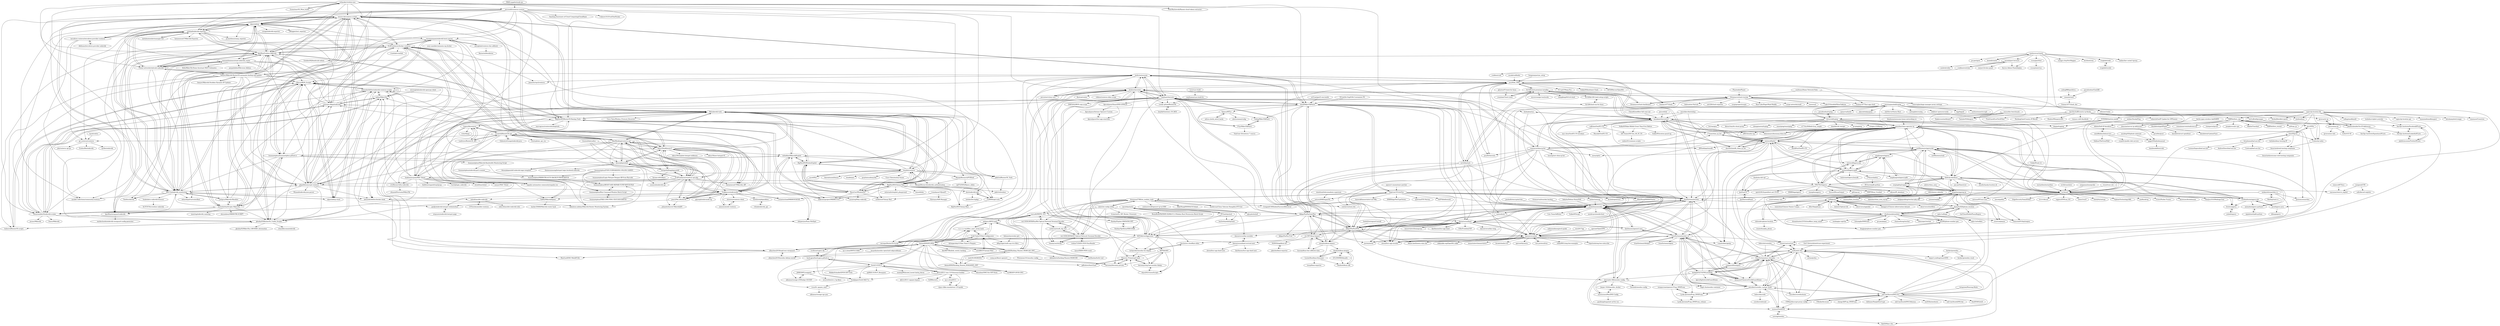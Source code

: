 digraph G {
"nrlquaker/winbox-mac" -> "eworm-de/routeros-scripts"
"nrlquaker/winbox-mac" -> "akpw/mktxp"
"nrlquaker/winbox-mac" -> "nshttpd/mikrotik-exporter"
"nrlquaker/winbox-mac" -> "elseif/MikroTikPatch"
"nrlquaker/winbox-mac" -> "Gcenx/macOS_Wine_builds" ["e"=1]
"nrlquaker/winbox-mac" -> "IgorKha/Grafana-Mikrotik"
"nrlquaker/winbox-mac" -> "beeyev/Mikrotik-RouterOS-automatic-backup-and-update"
"nrlquaker/winbox-mac" -> "IrineSistiana/mosdns" ["e"=1]
"nrlquaker/winbox-mac" -> "microsoft/routeros-scanner"
"nrlquaker/winbox-mac" -> "dndx/nchnroutes"
"nrlquaker/winbox-mac" -> "ruijzhan/chnroute"
"nrlquaker/winbox-mac" -> "BigNerd95/RouterOS-Backup-Tools"
"nrlquaker/winbox-mac" -> "Fluent-networks/tailscale-mikrotik"
"nrlquaker/winbox-mac" -> "buananetpbun/buananetpbun.github.io"
"nrlquaker/winbox-mac" -> "PiotrMachowski/Xiaomi-cloud-tokens-extractor" ["e"=1]
"Chion82/netfilter-full-cone-nat" -> "misakaio/chnroutes2" ["e"=1]
"misakaio/chnroutes2" -> "gaoyifan/china-operator-ip"
"misakaio/chnroutes2" -> "soffchen/GeoIP2-CN"
"misakaio/chnroutes2" -> "dndx/nchnroutes"
"misakaio/chnroutes2" -> "17mon/china_ip_list" ["e"=1]
"misakaio/chnroutes2" -> "alecthw/mmdb_china_ip_list" ["e"=1]
"misakaio/chnroutes2" -> "metowolf/iplist"
"misakaio/chnroutes2" -> "mayaxcn/china-ip-list"
"misakaio/chnroutes2" -> "pmkol/easymosdns"
"misakaio/chnroutes2" -> "IrineSistiana/mosdns" ["e"=1]
"misakaio/chnroutes2" -> "felixonmars/dnsmasq-china-list" ["e"=1]
"misakaio/chnroutes2" -> "zfl9/chinadns-ng" ["e"=1]
"misakaio/chnroutes2" -> "zealic/autorosvpn"
"misakaio/chnroutes2" -> "dndx/phantun" ["e"=1]
"misakaio/chnroutes2" -> "JMVoid/ipip2mmdb" ["e"=1]
"misakaio/chnroutes2" -> "shawn1m/overture" ["e"=1]
"laksa19/mikhmonv3" -> "EvilFreelancer/routeros-api-php"
"laksa19/mikhmonv3" -> "ibnux/phpmixbill"
"laksa19/mikhmonv3" -> "BenMenking/routeros-api"
"laksa19/mikhmonv3" -> "hatamiarash7/Mikrotik_API"
"laksa19/mikhmonv3" -> "buananetpbun/buananetpbun.github.io"
"laksa19/mikhmonv3" -> "laksa19/template-hotspot-mikhmon"
"laksa19/mikhmonv3" -> "pear2/Net_RouterOS"
"laksa19/mikhmonv3" -> "hotspotbilling/phpnuxbill"
"laksa19/mikhmonv3" -> "eworm-de/routeros-scripts"
"laksa19/mikhmonv3" -> "0ki/mikrotik-tools"
"laksa19/mikhmonv3" -> "Trakkasure/mikronode"
"laksa19/mikhmonv3" -> "sibyperiyar/Easy-HotSpot"
"laksa19/mikhmonv3" -> "laksa19/new-hotspot-01"
"laksa19/mikhmonv3" -> "miladdiaz/MikrotikExploit"
"laksa19/mikhmonv3" -> "EvilFreelancer/docker-routeros"
"socialwifi/RouterOS-api" -> "luqasz/librouteros"
"socialwifi/RouterOS-api" -> "LaiArturs/RouterOS_API"
"socialwifi/RouterOS-api" -> "svlsResearch/ha-mikrotik"
"socialwifi/RouterOS-api" -> "Trakkasure/mikronode"
"socialwifi/RouterOS-api" -> "GideonLeGrange/mikrotik-java"
"socialwifi/RouterOS-api" -> "go-routeros/routeros"
"socialwifi/RouterOS-api" -> "0ki/mikrotik-tools"
"socialwifi/RouterOS-api" -> "pear2/Net_RouterOS"
"socialwifi/RouterOS-api" -> "BenMenking/routeros-api"
"socialwifi/RouterOS-api" -> "napalm-automation-community/napalm-ros"
"socialwifi/RouterOS-api" -> "frostspb/aio_api_ros"
"instantbox/instantbox" -> "zu1k/nali" ["e"=1]
"beeyev/Mikrotik-Duckdns-Dynamic-IP-Updater" -> "beeyev/Mikrotik-RouterOS-automatic-backup-and-update"
"folbricht/routedns" -> "wolf-joe/ts-dns" ["e"=1]
"folbricht/routedns" -> "IrineSistiana/mos-chinadns" ["e"=1]
"comwrg/package-manager-proxy-settings" -> "Dreamacro/clash-tracing" ["e"=1]
"comwrg/package-manager-proxy-settings" -> "zu1k/nali" ["e"=1]
"RIAEvangelist/node-ipc" -> "microsoft/routeros-scanner" ["e"=1]
"Dreamacro/clash-dashboard" -> "Dreamacro/clash-tracing" ["e"=1]
"Dreamacro/clash-dashboard" -> "Kr328/clash-premium-installer" ["e"=1]
"URenko/Accesser" -> "mili-tan/AuroraDNS.GUI" ["e"=1]
"itbdw/ip-database" -> "zoujingli/ip2region" ["e"=1]
"itbdw/ip-database" -> "out0fmemory/qqwry.dat"
"itbdw/ip-database" -> "metowolf/qqwry.ipdb"
"itbdw/ip-database" -> "gaoyifan/china-operator-ip"
"itbdw/ip-database" -> "zengzhan/qqzeng-ip"
"itbdw/ip-database" -> "wisdomfusion/qqwry.dat"
"itbdw/ip-database" -> "overtrue/easy-sms" ["e"=1]
"itbdw/ip-database" -> "jae-jae/QueryList" ["e"=1]
"itbdw/ip-database" -> "FW27623/qqwry"
"itbdw/ip-database" -> "metowolf/iplist"
"itbdw/ip-database" -> "overtrue/pinyin" ["e"=1]
"itbdw/ip-database" -> "zu1k/nali"
"itbdw/ip-database" -> "freshcn/qqwry"
"itbdw/ip-database" -> "lionsoul2014/ip2region" ["e"=1]
"itbdw/ip-database" -> "zhuzhichao/ip-location-zh" ["e"=1]
"EvilFreelancer/routeros-api-php" -> "BenMenking/routeros-api"
"EvilFreelancer/routeros-api-php" -> "pear2/Net_RouterOS"
"EvilFreelancer/routeros-api-php" -> "laksa19/mikhmonv3"
"EvilFreelancer/routeros-api-php" -> "ibnux/phpmixbill"
"EvilFreelancer/routeros-api-php" -> "Trakkasure/mikronode"
"EvilFreelancer/routeros-api-php" -> "EvilFreelancer/docker-routeros"
"EvilFreelancer/routeros-api-php" -> "hotspotbilling/phpnuxbill"
"EvilFreelancer/routeros-api-php" -> "adeoluwa-adebiyi/Mikrotik-Router-Monitoring-System"
"EvilFreelancer/routeros-api-php" -> "nunenuh/mikrotik-api"
"EvilFreelancer/routeros-api-php" -> "eworm-de/routeros-scripts"
"EvilFreelancer/routeros-api-php" -> "hatamiarash7/Mikrotik_API"
"EvilFreelancer/routeros-api-php" -> "johanels/laravel-MikrotikAPI"
"EvilFreelancer/routeros-api-php" -> "socialwifi/RouterOS-api"
"EvilFreelancer/routeros-api-php" -> "gitpel/letsencrypt-routeros"
"EvilFreelancer/routeros-api-php" -> "alexanderfefelov/mikrotik-routeros-scripts"
"VFrontDe-Org/ESXi-Customizer-PS" -> "elseif/MikroTikPatch" ["e"=1]
"felixonmars/dnsmasq-china-list" -> "gaoyifan/china-operator-ip" ["e"=1]
"out0fmemory/qqwry.dat" -> "itbdw/ip-database"
"out0fmemory/qqwry.dat" -> "wisdomfusion/qqwry.dat"
"out0fmemory/qqwry.dat" -> "animalize/qqwry-python3"
"out0fmemory/qqwry.dat" -> "FW27623/qqwry"
"out0fmemory/qqwry.dat" -> "out0fmemory/nali"
"out0fmemory/qqwry.dat" -> "freshcn/qqwry"
"out0fmemory/qqwry.dat" -> "metowolf/qqwry.ipdb"
"out0fmemory/qqwry.dat" -> "jarod/qqwry-java"
"out0fmemory/qqwry.dat" -> "zoujingli/ip2region" ["e"=1]
"out0fmemory/qqwry.dat" -> "zu1k/nali"
"out0fmemory/qqwry.dat" -> "gaoyifan/china-operator-ip"
"out0fmemory/qqwry.dat" -> "metowolf/iplist"
"out0fmemory/qqwry.dat" -> "zengzhan/qqzeng-ip"
"out0fmemory/qqwry.dat" -> "metowolf/qqwry.dat"
"out0fmemory/qqwry.dat" -> "nmgliangwei/qqwry"
"eworm-de/routeros-scripts" -> "misterkrittin/Scripts-MikroTik"
"eworm-de/routeros-scripts" -> "M0r13n/mikrotik_monitoring"
"eworm-de/routeros-scripts" -> "0ki/mikrotik-tools"
"eworm-de/routeros-scripts" -> "massimo-filippi/mikrotik"
"eworm-de/routeros-scripts" -> "beeyev/Mikrotik-RouterOS-automatic-backup-and-update"
"eworm-de/routeros-scripts" -> "Disassembler0/mikrotik-scripts"
"eworm-de/routeros-scripts" -> "gitpel/letsencrypt-routeros"
"eworm-de/routeros-scripts" -> "EvilFreelancer/docker-routeros"
"eworm-de/routeros-scripts" -> "IgorKha/Grafana-Mikrotik"
"eworm-de/routeros-scripts" -> "akpw/mktxp"
"eworm-de/routeros-scripts" -> "elseif/MikroTikPatch"
"eworm-de/routeros-scripts" -> "buananetpbun/buananetpbun.github.io"
"eworm-de/routeros-scripts" -> "laksa19/mikhmonv3"
"eworm-de/routeros-scripts" -> "gbudny93/RouterOS_Useful_Scripts"
"eworm-de/routeros-scripts" -> "nshttpd/mikrotik-exporter"
"AfterShip/phone" -> "ls0f/phone" ["e"=1]
"BasuCert/WinboxPoC" -> "BigNerd95/WinboxExploit"
"BasuCert/WinboxPoC" -> "0ki/mikrotik-tools"
"BasuCert/WinboxPoC" -> "BigNerd95/Chimay-Red"
"BasuCert/WinboxPoC" -> "tenable/routeros"
"BasuCert/WinboxPoC" -> "miladdiaz/MikrotikExploit"
"BasuCert/WinboxPoC" -> "BigNerd95/RouterOS-Backup-Tools"
"BasuCert/WinboxPoC" -> "0x802/MikrotikSploit"
"BasuCert/WinboxPoC" -> "seekintoo/Chimay-Red"
"BasuCert/WinboxPoC" -> "mkbrutusproject/MKBRUTUS"
"BasuCert/WinboxPoC" -> "mrmtwoj/0day-mikrotik"
"aluisiora/routeros-client" -> "aluisiora/node-routeros"
"dannyhu926/phone_location" -> "aplyc1a/blogs" ["e"=1]
"dannyhu926/phone_location" -> "aplyc1a/toolkits"
"dannyhu926/phone_location" -> "xluohome/phonedata"
"dannyhu926/phone_location" -> "EeeMt/phone-number-geo"
"dannyhu926/phone_location" -> "ls0f/phone"
"dannyhu926/phone_location" -> "vla/ChinaMobilePhoneRegion"
"oneoffdallas/dohservers" -> "Sekhan/TheGreatWall"
"oneoffdallas/dohservers" -> "dibdot/DoH-IP-blocklists"
"oneoffdallas/dohservers" -> "crypt0rr/public-doh-servers"
"oneoffdallas/dohservers" -> "jpgpi250/piholemanual"
"herrbischoff/country-ip-blocks" -> "cnbatch/GeoIP-Update-for-OPNsense"
"herrbischoff/country-ip-blocks" -> "lord-alfred/ipranges" ["e"=1]
"herrbischoff/country-ip-blocks" -> "ipverse/rir-ip"
"herrbischoff/country-ip-blocks" -> "FutaGuard/LowTechFilter" ["e"=1]
"herrbischoff/country-ip-blocks" -> "HackingGate/Country-IP-Blocks"
"herrbischoff/country-ip-blocks" -> "ShadowWhisperer/IPs" ["e"=1]
"herrbischoff/country-ip-blocks" -> "firehol/blocklist-ipsets" ["e"=1]
"herrbischoff/country-ip-blocks" -> "X4BNet/lists_vpn"
"herrbischoff/country-ip-blocks" -> "nitefood/asn" ["e"=1]
"herrbischoff/country-ip-blocks" -> "tomasz-c/nft-blackhole"
"herrbischoff/country-ip-blocks" -> "Tantalor93/dnspyre"
"adyliu/china_area" -> "zengzhan/qqzeng-ip" ["e"=1]
"jacyl4/de_GWD" -> "zealic/autorosvpn"
"jacyl4/de_GWD" -> "jacyl4/chnroute"
"jacyl4/de_GWD" -> "frainzy1477/clash" ["e"=1]
"jacyl4/de_GWD" -> "dndx/nchnroutes"
"jacyl4/de_GWD" -> "YG-tsj/CFWarp-Pro" ["e"=1]
"jacyl4/de_GWD" -> "SukkaW/Koolshare-Clash" ["e"=1]
"jacyl4/de_GWD" -> "KFERMercer/OpenWrt" ["e"=1]
"jacyl4/de_GWD" -> "shawn1m/overture" ["e"=1]
"jacyl4/de_GWD" -> "mritd/tpclash"
"jacyl4/de_GWD" -> "kkkgo/PaoPaoGateWay"
"jacyl4/de_GWD" -> "Kr328/clash-premium-installer"
"jacyl4/de_GWD" -> "frainzy1477/luci-app-clash" ["e"=1]
"jacyl4/de_GWD" -> "IrineSistiana/mosdns" ["e"=1]
"jacyl4/de_GWD" -> "neroxps/RouterOS-Script"
"jacyl4/de_GWD" -> "pmkol/easymosdns"
"Trakkasure/mikronode" -> "aluisiora/node-routeros"
"Trakkasure/mikronode" -> "aluisiora/routeros-client"
"Trakkasure/mikronode" -> "BenMenking/routeros-api"
"Trakkasure/mikronode" -> "gtjoseph/mikronode-ng"
"Trakkasure/mikronode" -> "pear2/Net_RouterOS"
"Trakkasure/mikronode" -> "EvilFreelancer/docker-routeros"
"Trakkasure/mikronode" -> "zahodi/ansible-mikrotik"
"Trakkasure/mikronode" -> "aviantorichad/MIKROSTATOR"
"Trakkasure/mikronode" -> "back2arie/phpmikbox"
"Trakkasure/mikronode" -> "EvilFreelancer/routeros-api-php"
"Trakkasure/mikronode" -> "socialwifi/RouterOS-api"
"Trakkasure/mikronode" -> "grafjo/mikrotik-hotspot-webinterface"
"crabkun/switcher" -> "crabkun/crab"
"crabkun/switcher" -> "tavenli/port-forward"
"CFSworks/ansible-routeros" -> "zahodi/ansible-mikrotik"
"ejrv/VPNs" -> "client9/ipcat"
"ejrv/VPNs" -> "Umkus/ip-index"
"hongwenjun/vps_setup" -> "jacyl4/de_GWD" ["e"=1]
"anudeepND/pihole-unbound" -> "jpgpi250/piholemanual" ["e"=1]
"pexcn/daily" -> "misakaio/chnroutes2" ["e"=1]
"CNMan/dnscrypt-proxy-config" -> "mili-tan/AuroraDNS.GUI" ["e"=1]
"CNMan/dnscrypt-proxy-config" -> "IrineSistiana/mos-chinadns" ["e"=1]
"CNMan/dnscrypt-proxy-config" -> "xyzmos/GeekDNS" ["e"=1]
"CNMan/dnscrypt-proxy-config" -> "wolf-joe/ts-dns" ["e"=1]
"LaiArturs/RouterOS_API" -> "socialwifi/RouterOS-api"
"LaiArturs/RouterOS_API" -> "luqasz/librouteros"
"nshttpd/mikrotik-exporter" -> "akpw/mktxp"
"nshttpd/mikrotik-exporter" -> "M0r13n/mikrotik_monitoring"
"nshttpd/mikrotik-exporter" -> "IgorKha/Grafana-Mikrotik"
"nshttpd/mikrotik-exporter" -> "eworm-de/routeros-scripts"
"nshttpd/mikrotik-exporter" -> "terraform-routeros/terraform-provider-routeros"
"nshttpd/mikrotik-exporter" -> "go-routeros/routeros"
"nshttpd/mikrotik-exporter" -> "Fluent-networks/tailscale-mikrotik"
"nshttpd/mikrotik-exporter" -> "prometheus/snmp_exporter" ["e"=1]
"nshttpd/mikrotik-exporter" -> "EvilFreelancer/docker-routeros"
"nshttpd/mikrotik-exporter" -> "metalmatze/alertmanager-bot" ["e"=1]
"nshttpd/mikrotik-exporter" -> "akpw/mktxp-stack"
"nshttpd/mikrotik-exporter" -> "hatamiarash7/Mikrotik-Exporter"
"nshttpd/mikrotik-exporter" -> "Disassembler0/mikrotik-scripts"
"nshttpd/mikrotik-exporter" -> "gitpel/letsencrypt-routeros"
"nshttpd/mikrotik-exporter" -> "tarampampam/mikrotik-hosts-parser"
"v-a-c-u-u-m/ufiber_nano_serial_hack" -> "dylangerdaly/UFiber-Nano-G-Playpen"
"v-a-c-u-u-m/ufiber_nano_serial_hack" -> "Unifi-Tools/UFiber.Configurator"
"v-a-c-u-u-m/ufiber_nano_serial_hack" -> "palmerc/AESCrypt2"
"beeyev/Mikrotik-RouterOS-automatic-backup-and-update" -> "eworm-de/routeros-scripts"
"beeyev/Mikrotik-RouterOS-automatic-backup-and-update" -> "massimo-filippi/mikrotik"
"beeyev/Mikrotik-RouterOS-automatic-backup-and-update" -> "Lillecarl/ROS_Scripts"
"beeyev/Mikrotik-RouterOS-automatic-backup-and-update" -> "gitpel/letsencrypt-routeros"
"beeyev/Mikrotik-RouterOS-automatic-backup-and-update" -> "beeyev/Mikrotik-Duckdns-Dynamic-IP-Updater"
"beeyev/Mikrotik-RouterOS-automatic-backup-and-update" -> "IgorKha/wireguard-mikrotik"
"beeyev/Mikrotik-RouterOS-automatic-backup-and-update" -> "Fluent-networks/tailscale-mikrotik"
"beeyev/Mikrotik-RouterOS-automatic-backup-and-update" -> "gbudny93/RouterOS_Useful_Scripts"
"beeyev/Mikrotik-RouterOS-automatic-backup-and-update" -> "Disassembler0/mikrotik-scripts"
"beeyev/Mikrotik-RouterOS-automatic-backup-and-update" -> "IgorKha/Grafana-Mikrotik"
"beeyev/Mikrotik-RouterOS-automatic-backup-and-update" -> "misterkrittin/Scripts-MikroTik"
"beeyev/Mikrotik-RouterOS-automatic-backup-and-update" -> "Theldus/alertik"
"beeyev/Mikrotik-RouterOS-automatic-backup-and-update" -> "BigNerd95/RouterOS-Backup-Tools"
"beeyev/Mikrotik-RouterOS-automatic-backup-and-update" -> "pwlgrzs/Mikrotik-Blacklist"
"beeyev/Mikrotik-RouterOS-automatic-backup-and-update" -> "bubnovd/RouterOS-scripts"
"ameshkov/dnslookup" -> "pmkol/easymosdns" ["e"=1]
"ameshkov/dnslookup" -> "mouyase/ChinaListForAdGuardHome" ["e"=1]
"ameshkov/dnslookup" -> "missdeer/coredns_custom_build" ["e"=1]
"ameshkov/dnslookup" -> "mili-tan/AuroraDNS.GUI" ["e"=1]
"ameshkov/dnslookup" -> "misakaio/chnroutes2" ["e"=1]
"missdeer/coredns_custom_build" -> "missdeer/corednshome"
"missdeer/coredns_custom_build" -> "IrineSistiana/mos-chinadns"
"missdeer/coredns_custom_build" -> "wolf-joe/ts-dns"
"missdeer/coredns_custom_build" -> "leiless/dnsredir"
"missdeer/coredns_custom_build" -> "IrineSistiana/mosdns-cn"
"missdeer/coredns_custom_build" -> "hezhijie0327/GFWList2AGH"
"missdeer/coredns_custom_build" -> "xyzmos/GeekDNS"
"missdeer/coredns_custom_build" -> "mouyase/ChinaListForAdGuardHome"
"missdeer/coredns_custom_build" -> "Lyoko-Jeremie/Pcap_DNSProxy"
"missdeer/coredns_custom_build" -> "mili-tan/AuroraDNS.GUI"
"logon84/Hacking_Huawei_HG8012H_ONT" -> "Anime4000/Hacking_Huawei_HG8240H5_ONT"
"logon84/Hacking_Huawei_HG8012H_ONT" -> "palmerc/AESCrypt2"
"logon84/Hacking_Huawei_HG8012H_ONT" -> "debianlorix/hacking-Huawei-HG8010H"
"logon84/Hacking_Huawei_HG8012H_ONT" -> "csersoft/HWFW_GUI"
"logon84/Hacking_Huawei_HG8012H_ONT" -> "LeeXiaolan/hwfw-tool"
"logon84/Hacking_Huawei_HG8012H_ONT" -> "meh301/HG8045Q"
"logon84/Hacking_Huawei_HG8012H_ONT" -> "Anime4000/RTL960x"
"logon84/Hacking_Huawei_HG8012H_ONT" -> "Unifi-Tools/UFiber.Configurator"
"logon84/Hacking_Huawei_HG8012H_ONT" -> "v-a-c-u-u-m/ufiber_nano_serial_hack"
"ruijzhan/chnroute" -> "dndx/nchnroutes"
"ruijzhan/chnroute" -> "zealic/autorosvpn"
"ruijzhan/chnroute" -> "cresky-github/RouterOS"
"ruijzhan/chnroute" -> "KHTdhl/rosrbgprouter"
"ruijzhan/chnroute" -> "mayaxcn/china-ip-list"
"ruijzhan/chnroute" -> "allanchen2019/ospf-over-wireguard"
"ruijzhan/chnroute" -> "kkkgo/PaoPaoGateWay"
"ruijzhan/chnroute" -> "DMF2022/ROS-cnip-script"
"ruijzhan/chnroute" -> "kiss2u/ros-cloudflare-ddns"
"ruijzhan/chnroute" -> "kkkgo/PaoPaoDNS"
"ruijzhan/chnroute" -> "Apocalypsor/SmartDNS-GFWList"
"ruijzhan/chnroute" -> "elseif/MikroTikPatch"
"ruijzhan/chnroute" -> "jacyl4/chnroute"
"ruijzhan/chnroute" -> "neroxps/RouterOS-Script"
"ruijzhan/chnroute" -> "pmkol/easymosdns"
"palmerc/AESCrypt2" -> "v-a-c-u-u-m/ufiber_nano_serial_hack"
"palmerc/AESCrypt2" -> "Unifi-Tools/UFiber.Configurator"
"palmerc/AESCrypt2" -> "logon84/Hacking_Huawei_HG8012H_ONT"
"platformbuilds/Tor-IP-Addresses" -> "X4BNet/lists_vpn"
"platformbuilds/Tor-IP-Addresses" -> "SecOps-Institute/SpamhausIPLists"
"platformbuilds/Tor-IP-Addresses" -> "SecOps-Institute/LinkedInIPLists"
"rssnsj/portfwd" -> "rssnsj/minivtun" ["e"=1]
"mili-tan/AuroraDNS.GUI" -> "IrineSistiana/mos-chinadns"
"mili-tan/AuroraDNS.GUI" -> "xyzmos/GeekDNS"
"mili-tan/AuroraDNS.GUI" -> "chengr28/Pcap_DNSProxy" ["e"=1]
"mili-tan/AuroraDNS.GUI" -> "bitbeans/SimpleDnsCrypt" ["e"=1]
"mili-tan/AuroraDNS.GUI" -> "mili-tan/ArashiDNS.Dekunua"
"mili-tan/AuroraDNS.GUI" -> "pmkol/easymosdns"
"mili-tan/AuroraDNS.GUI" -> "shawn1m/overture" ["e"=1]
"mili-tan/AuroraDNS.GUI" -> "wolf-joe/ts-dns"
"mili-tan/AuroraDNS.GUI" -> "IrineSistiana/mosdns" ["e"=1]
"mili-tan/AuroraDNS.GUI" -> "neoFelhz/neohosts" ["e"=1]
"mili-tan/AuroraDNS.GUI" -> "missdeer/coredns_custom_build"
"mili-tan/AuroraDNS.GUI" -> "URenko/Accesser" ["e"=1]
"mili-tan/AuroraDNS.GUI" -> "mili-tan/ArashiDNS.Aoi"
"mili-tan/AuroraDNS.GUI" -> "SeaHOH/GotoX" ["e"=1]
"mili-tan/AuroraDNS.GUI" -> "CNMan/dnscrypt-proxy-config" ["e"=1]
"tenable/routeros" -> "0ki/mikrotik-tools"
"tenable/routeros" -> "BigNerd95/Chimay-Red"
"tenable/routeros" -> "BasuCert/WinboxPoC"
"tenable/routeros" -> "Cisco-Talos/mutiny-fuzzer" ["e"=1]
"tenable/routeros" -> "MarginResearch/FOISted"
"tenable/routeros" -> "BigNerd95/WinboxExploit"
"tenable/routeros" -> "mcw0/PoC" ["e"=1]
"tenable/routeros" -> "rsa9000/npk-tools"
"tenable/routeros" -> "MarginResearch/mikrotik_authentication"
"tenable/routeros" -> "therealsaumil/emux" ["e"=1]
"tenable/routeros" -> "tenable/poc" ["e"=1]
"tenable/routeros" -> "jabb3rd/RouterOS_Tools"
"tenable/routeros" -> "haakonnessjoen/MAC-Telnet"
"tenable/routeros" -> "BigNerd95/RouterOS-Backup-Tools"
"tenable/routeros" -> "grayhatacademy/ida" ["e"=1]
"nongiach/CVE" -> "salls/kernel-exploits"
"nongiach/CVE" -> "saaramar/execve_exploit"
"brianhama/bad-asn-list" -> "AndrewDaws/bad-asn-list"
"brianhama/bad-asn-list" -> "client9/ipcat"
"brianhama/bad-asn-list" -> "Conticop/bad-asn-list"
"brianhama/bad-asn-list" -> "LorenzoSapora/bad-asn-list"
"wx1183618058/ZET-Optical-Network-Terminal-Decoder" -> "TommyLau/ztecfg"
"wx1183618058/ZET-Optical-Network-Terminal-Decoder" -> "corberan/ctce8_cfg_tool"
"wx1183618058/ZET-Optical-Network-Terminal-Decoder" -> "wx1183618058/HuaWei-Optical-Network-Terminal-Decoder"
"wx1183618058/ZET-Optical-Network-Terminal-Decoder" -> "voidxxl7/ZXHN-F650-PassReader"
"wx1183618058/ZET-Optical-Network-Terminal-Decoder" -> "douniwan5788/zte_modem_tools"
"jabb3rd/RouterOS_Tools" -> "jabb3rd/winbox"
"frainzy1477/clash" -> "jacyl4/de_GWD" ["e"=1]
"Ygnecz/MTLic" -> "adron-s/mtik_initrd_hacks"
"Ygnecz/MTLic" -> "loskiq/MikroTikPatch"
"Ygnecz/MTLic" -> "alextusinean/roskg"
"Ygnecz/MTLic" -> "FUjr/MikroTikPatch"
"wx1183618058/HuaWei-Optical-Network-Terminal-Decoder" -> "wx1183618058/ZET-Optical-Network-Terminal-Decoder"
"wx1183618058/HuaWei-Optical-Network-Terminal-Decoder" -> "corberan/ctce8_cfg_tool"
"wx1183618058/HuaWei-Optical-Network-Terminal-Decoder" -> "csersoft/HWFW_GUI"
"wx1183618058/HuaWei-Optical-Network-Terminal-Decoder" -> "LeeXiaolan/hwfw-tool"
"gitpel/letsencrypt-routeros" -> "tarampampam/mikrotik-hosts-parser"
"gitpel/letsencrypt-routeros" -> "EvilFreelancer/docker-routeros"
"gitpel/letsencrypt-routeros" -> "eworm-de/routeros-scripts"
"gitpel/letsencrypt-routeros" -> "Disassembler0/mikrotik-scripts"
"gitpel/letsencrypt-routeros" -> "gbudny93/RouterOS_Useful_Scripts"
"gitpel/letsencrypt-routeros" -> "alexanderfefelov/mikrotik-routeros-scripts"
"gitpel/letsencrypt-routeros" -> "alexanderfefelov/docker-dude"
"gitpel/letsencrypt-routeros" -> "jadiaz/MikroTik"
"gitpel/letsencrypt-routeros" -> "Winand/mikrotik-json-parser"
"gitpel/letsencrypt-routeros" -> "0ki/mikrotik-tools"
"gitpel/letsencrypt-routeros" -> "M0r13n/mikrotik_monitoring"
"gitpel/letsencrypt-routeros" -> "Lillecarl/ROS_Scripts"
"gitpel/letsencrypt-routeros" -> "massimo-filippi/mikrotik"
"gitpel/letsencrypt-routeros" -> "Trakkasure/mikronode"
"gitpel/letsencrypt-routeros" -> "BigNerd95/RouterOS-Backup-Tools"
"pwlgrzs/Mikrotik-Blacklist" -> "misterkrittin/Scripts-MikroTik"
"pwlgrzs/Mikrotik-Blacklist" -> "alexanderfefelov/mikrotik-routeros-scripts"
"pwlgrzs/Mikrotik-Blacklist" -> "M0r13n/mikrotik_monitoring"
"pwlgrzs/Mikrotik-Blacklist" -> "Lillecarl/ROS_Scripts"
"aluisiora/node-routeros" -> "aluisiora/routeros-client"
"aluisiora/node-routeros" -> "Trakkasure/mikronode"
"mkbrutusproject/MKBRUTUS" -> "miladdiaz/MikrotikExploit"
"metowolf/qqwry.ipdb" -> "metowolf/qqwry.dat"
"metowolf/qqwry.ipdb" -> "nmgliangwei/qqwry.ipdb"
"metowolf/qqwry.ipdb" -> "metowolf/iplist"
"metowolf/qqwry.ipdb" -> "adysec/IP_database" ["e"=1]
"metowolf/qqwry.ipdb" -> "nmgliangwei/qqwry"
"metowolf/qqwry.ipdb" -> "itbdw/ip-database"
"metowolf/qqwry.ipdb" -> "ljxi/GeoCN"
"metowolf/qqwry.ipdb" -> "gaoyifan/china-operator-ip"
"metowolf/qqwry.ipdb" -> "FW27623/qqwry"
"metowolf/qqwry.ipdb" -> "out0fmemory/qqwry.dat"
"metowolf/qqwry.ipdb" -> "leolovenet/qqwry2mmdb"
"metowolf/qqwry.ipdb" -> "a76yyyy/ipdata"
"miladdiaz/MikrotikExploit" -> "0x802/MikrotikSploit"
"miladdiaz/MikrotikExploit" -> "0ki/mikrotik-tools"
"miladdiaz/MikrotikExploit" -> "mkbrutusproject/MKBRUTUS"
"miladdiaz/MikrotikExploit" -> "seekintoo/Chimay-Red"
"miladdiaz/MikrotikExploit" -> "BigNerd95/WinboxExploit"
"miladdiaz/MikrotikExploit" -> "BigNerd95/Chimay-Red"
"miladdiaz/MikrotikExploit" -> "mrmtwoj/0day-mikrotik"
"gbudny93/RouterOS_Useful_Scripts" -> "bubnovd/RouterOS-scripts"
"gbudny93/RouterOS_Useful_Scripts" -> "ichandkusuma/mikrotik"
"gbudny93/RouterOS_Useful_Scripts" -> "gbudny93/MikroTik_CAPsMAN_Automation"
"gbudny93/RouterOS_Useful_Scripts" -> "alexanderfefelov/mikrotik-routeros-scripts"
"gbudny93/RouterOS_Useful_Scripts" -> "Lillecarl/ROS_Scripts"
"corberan/ctce8_cfg_tool" -> "wx1183618058/ZET-Optical-Network-Terminal-Decoder"
"corberan/ctce8_cfg_tool" -> "wx1183618058/HuaWei-Optical-Network-Terminal-Decoder"
"corberan/ctce8_cfg_tool" -> "TommyLau/ztecfg"
"BigNerd95/WinboxExploit" -> "BasuCert/WinboxPoC"
"BigNerd95/WinboxExploit" -> "BigNerd95/Chimay-Red"
"BigNerd95/WinboxExploit" -> "0ki/mikrotik-tools"
"BigNerd95/WinboxExploit" -> "miladdiaz/MikrotikExploit"
"BigNerd95/WinboxExploit" -> "BigNerd95/RouterOS-Backup-Tools"
"BigNerd95/WinboxExploit" -> "mkbrutusproject/MKBRUTUS"
"BigNerd95/WinboxExploit" -> "tenable/routeros"
"EvilFreelancer/docker-routeros" -> "IgorKha/Grafana-Mikrotik"
"EvilFreelancer/docker-routeros" -> "vrnetlab/vrnetlab" ["e"=1]
"EvilFreelancer/docker-routeros" -> "gitpel/letsencrypt-routeros"
"EvilFreelancer/docker-routeros" -> "eworm-de/routeros-scripts"
"EvilFreelancer/docker-routeros" -> "Trakkasure/mikronode"
"EvilFreelancer/docker-routeros" -> "tarampampam/mikrotik-hosts-parser"
"EvilFreelancer/docker-routeros" -> "Jamesits/vps2routeros"
"EvilFreelancer/docker-routeros" -> "M0r13n/mikrotik_monitoring"
"EvilFreelancer/docker-routeros" -> "EvilFreelancer/routeros-api-php"
"EvilFreelancer/docker-routeros" -> "IgorKha/wireguard-mikrotik"
"EvilFreelancer/docker-routeros" -> "haakonnessjoen/MAC-Telnet"
"EvilFreelancer/docker-routeros" -> "Lillecarl/ROS_Scripts"
"EvilFreelancer/docker-routeros" -> "hatamiarash7/Mikrotik_API"
"EvilFreelancer/docker-routeros" -> "laksa19/mikhmonv3"
"EvilFreelancer/docker-routeros" -> "Disassembler0/mikrotik-scripts"
"alexanderfefelov/mikrotik-routeros-scripts" -> "Lillecarl/ROS_Scripts"
"alexanderfefelov/mikrotik-routeros-scripts" -> "alexanderfefelov/docker-dude"
"alexanderfefelov/mikrotik-routeros-scripts" -> "gbudny93/RouterOS_Useful_Scripts"
"alexanderfefelov/mikrotik-routeros-scripts" -> "jadiaz/MikroTik"
"comzyh/clash" -> "frainzy1477/clash_dev"
"adron-s/mtik_initrd_hacks" -> "Ygnecz/MTLic"
"grafjo/mikrotik-hotspot-webinterface" -> "wispcasts/mikrotik-hotspot-page"
"GideonLeGrange/mikrotik-java" -> "socialwifi/RouterOS-api"
"xyzmos/GeekDNS" -> "missdeer/coredns_custom_build"
"xyzmos/GeekDNS" -> "ustclug/neatdns" ["e"=1]
"xyzmos/GeekDNS" -> "IrineSistiana/mosdns-cn"
"ddelnano/terraform-provider-mikrotik" -> "terraform-routeros/terraform-provider-routeros"
"yinheli/qqwry" -> "freshcn/qqwry"
"ipipdotnet/ipdb-python" -> "animalize/qqwry-python3"
"kost/mikrotik-npk" -> "rsa9000/npk-tools"
"kost/mikrotik-npk" -> "botlabsDev/npkpy"
"SecOps-Institute/LinkedInIPLists" -> "platformcosmo/TwitterIPLists"
"SecOps-Institute/LinkedInIPLists" -> "SecOps-Institute/FacebookIPLists"
"dylangerdaly/UFiber-Nano-G-Playpen" -> "v-a-c-u-u-m/ufiber_nano_serial_hack"
"platformcosmo/TwitterIPLists" -> "SecOps-Institute/FacebookIPLists"
"platformcosmo/TwitterIPLists" -> "SecOps-Institute/LinkedInIPLists"
"kiss2u/ros-cloudflare-ddns" -> "techprober/mosdns-lxc-deploy"
"JAMESMTL/snippets" -> "akhamar/orange-2500mbps-G010SP"
"JAMESMTL/snippets" -> "severnt/bnx2x-2_5g-dkms"
"linuxclark/web-hosting-companies" -> "linuxclark/awesome-web-hosting-companies"
"alecthw/mmdb_china_ip_list" -> "misakaio/chnroutes2" ["e"=1]
"alecthw/mmdb_china_ip_list" -> "metowolf/iplist" ["e"=1]
"alecthw/mmdb_china_ip_list" -> "gaoyifan/china-operator-ip" ["e"=1]
"paulmillr/encrypted-dns" -> "pmkol/easymosdns" ["e"=1]
"Anime4000/Hacking_Huawei_HG8240H5_ONT" -> "logon84/Hacking_Huawei_HG8012H_ONT"
"Anime4000/Hacking_Huawei_HG8240H5_ONT" -> "zry98/SFP-GPON-ONU"
"tomaae/homeassistant-mikrotik_router" -> "M0r13n/mikrotik_monitoring"
"tomaae/homeassistant-mikrotik_router" -> "Fluent-networks/tailscale-mikrotik"
"tomaae/homeassistant-mikrotik_router" -> "Xrlls/MikroTik-Home-Assistant-MQTT-telemetry"
"tomaae/homeassistant-mikrotik_router" -> "Lillecarl/ROS_Scripts"
"tomaae/homeassistant-mikrotik_router" -> "IgorKha/Grafana-Mikrotik"
"tomaae/homeassistant-mikrotik_router" -> "eworm-de/routeros-scripts"
"tomaae/homeassistant-mikrotik_router" -> "akpw/mktxp"
"tomaae/homeassistant-mikrotik_router" -> "pergolafabio/Hikvision-Addons" ["e"=1]
"tomaae/homeassistant-mikrotik_router" -> "gbudny93/RouterOS_Useful_Scripts"
"tomaae/homeassistant-mikrotik_router" -> "gitpel/letsencrypt-routeros"
"metowolf/iplist" -> "gaoyifan/china-operator-ip"
"metowolf/iplist" -> "17mon/china_ip_list" ["e"=1]
"metowolf/iplist" -> "metowolf/qqwry.ipdb"
"metowolf/iplist" -> "misakaio/chnroutes2"
"metowolf/iplist" -> "alecthw/mmdb_china_ip_list" ["e"=1]
"metowolf/iplist" -> "mayaxcn/china-ip-list"
"metowolf/iplist" -> "oneoy/iplist"
"metowolf/iplist" -> "IrineSistiana/mosdns" ["e"=1]
"metowolf/iplist" -> "JMVoid/ipip2mmdb" ["e"=1]
"metowolf/iplist" -> "pmkol/easymosdns"
"metowolf/iplist" -> "Hackl0us/GeoIP2-CN" ["e"=1]
"metowolf/iplist" -> "metowolf/qqwry.dat"
"metowolf/iplist" -> "Loyalsoldier/geoip" ["e"=1]
"metowolf/iplist" -> "zu1k/nali"
"metowolf/iplist" -> "out0fmemory/qqwry.dat"
"meh301/HG8045Q" -> "Anime4000/Hacking_Huawei_HG8240H5_ONT"
"aziraphale/routeros-dns-adblock" -> "flazzarini/blocklister"
"aziraphale/routeros-dns-adblock" -> "tarampampam/mikrotik-hosts-parser"
"P3TERX/GeoLite.mmdb" -> "gaoyifan/china-operator-ip" ["e"=1]
"P3TERX/GeoLite.mmdb" -> "zu1k/nali" ["e"=1]
"P3TERX/GeoLite.mmdb" -> "pmkol/easymosdns" ["e"=1]
"zu1k/nali" -> "nxtrace/NTrace-core" ["e"=1]
"zu1k/nali" -> "lcvvvv/kscan" ["e"=1]
"zu1k/nali" -> "gaoyifan/china-operator-ip"
"zu1k/nali" -> "wgpsec/ENScan_GO" ["e"=1]
"zu1k/nali" -> "zema1/suo5" ["e"=1]
"zu1k/nali" -> "shmilylty/netspy" ["e"=1]
"zu1k/nali" -> "TophantTechnology/ARL" ["e"=1]
"zu1k/nali" -> "IrineSistiana/mosdns" ["e"=1]
"zu1k/nali" -> "Archeb/opentrace" ["e"=1]
"zu1k/nali" -> "zan8in/afrog" ["e"=1]
"zu1k/nali" -> "rtcatc/Packer-Fuzzer" ["e"=1]
"zu1k/nali" -> "knownsec/ksubdomain" ["e"=1]
"zu1k/nali" -> "KimJun1010/WeblogicTool" ["e"=1]
"zu1k/nali" -> "xiecat/goblin" ["e"=1]
"zu1k/nali" -> "EdgeSecurityTeam/EHole" ["e"=1]
"EeeMt/phone-number-geo" -> "fengjiajie/phone-number-geo"
"EeeMt/phone-number-geo" -> "xluohome/phonedata"
"jhassine/server-ip-addresses" -> "growlfm/ipcat"
"zengzhan/qqzeng-ip" -> "xluohome/phonedata"
"zengzhan/qqzeng-ip" -> "ls0f/phone"
"zengzhan/qqzeng-ip" -> "itbdw/ip-database"
"zengzhan/qqzeng-ip" -> "zoujingli/ip2region" ["e"=1]
"zengzhan/qqzeng-ip" -> "lionsoul2014/ip2region" ["e"=1]
"zengzhan/qqzeng-ip" -> "out0fmemory/qqwry.dat"
"zengzhan/qqzeng-ip" -> "dannyhu926/phone_location"
"zengzhan/qqzeng-ip" -> "mumuy/data_location" ["e"=1]
"zengzhan/qqzeng-ip" -> "wisdomfusion/qqwry.dat"
"zengzhan/qqzeng-ip" -> "gaoyifan/china-operator-ip"
"zengzhan/qqzeng-ip" -> "overtrue/easy-sms" ["e"=1]
"zengzhan/qqzeng-ip" -> "kakuilan/china_area_mysql" ["e"=1]
"zengzhan/qqzeng-ip" -> "dodgepudding/wechat-php-sdk" ["e"=1]
"zengzhan/qqzeng-ip" -> "overtrue/pinyin" ["e"=1]
"zengzhan/qqzeng-ip" -> "youzan/zanphp" ["e"=1]
"soulteary/Home-Network-Note" -> "Dreamacro/clash-tracing" ["e"=1]
"soulteary/Home-Network-Note" -> "zu1k/nali" ["e"=1]
"wolf-joe/ts-dns" -> "IrineSistiana/mos-chinadns"
"wolf-joe/ts-dns" -> "missdeer/coredns_custom_build"
"wolf-joe/ts-dns" -> "arloan/prdns"
"wolf-joe/ts-dns" -> "import-yuefeng/smartDNS"
"wolf-joe/ts-dns" -> "shawn1m/overture" ["e"=1]
"wolf-joe/ts-dns" -> "compassd/dcompass"
"wolf-joe/ts-dns" -> "missdeer/corednshome"
"wolf-joe/ts-dns" -> "Lyoko-Jeremie/Pcap_DNSProxy"
"wolf-joe/ts-dns" -> "xyzmos/GeekDNS"
"wolf-joe/ts-dns" -> "hezhijie0327/GFWList2AGH"
"wolf-joe/ts-dns" -> "lbp0200/prc-dns"
"sapics/ip-location-db" -> "P3TERX/GeoLite.mmdb" ["e"=1]
"sapics/ip-location-db" -> "nitefood/asn" ["e"=1]
"sapics/ip-location-db" -> "itbdw/ip-database"
"sapics/ip-location-db" -> "zu1k/nali"
"sapics/ip-location-db" -> "safing/mmdbmeld"
"sapics/ip-location-db" -> "Umkus/ip-index"
"sapics/ip-location-db" -> "platformbuilds/Tor-IP-Addresses"
"sapics/ip-location-db" -> "X4BNet/lists_vpn"
"sapics/ip-location-db" -> "ipverse/asn-ip"
"sapics/ip-location-db" -> "gaoyifan/china-operator-ip"
"sapics/ip-location-db" -> "sapics/ip-location-api"
"sapics/ip-location-db" -> "maxmind/mmdbinspect" ["e"=1]
"sapics/ip-location-db" -> "abrahamjuliot/creepjs" ["e"=1]
"sapics/ip-location-db" -> "annexare/Countries" ["e"=1]
"sapics/ip-location-db" -> "firehol/blocklist-ipsets" ["e"=1]
"voidxxl7/ZXHN-F650-PassReader" -> "tjuyy/ZXHN-F650-crack"
"voidxxl7/ZXHN-F650-PassReader" -> "wx1183618058/ZET-Optical-Network-Terminal-Decoder"
"Apocalypsor/Actions-Openwrt-Custom" -> "Apocalypsor/luci-app-smartdns"
"paradiseduo/tcping" -> "cloverstd/tcping"
"ls0f/phone" -> "xluohome/phonedata"
"ls0f/phone" -> "shitoudev/phone-location"
"ls0f/phone" -> "zengzhan/qqzeng-ip"
"ls0f/phone" -> "lalala223/phone-db"
"ls0f/phone" -> "EeeMt/phone-number-geo"
"ls0f/phone" -> "dannyhu926/phone_location"
"ls0f/phone" -> "fengjiajie/phone-number-geo"
"ls0f/phone" -> "AfterShip/phone" ["e"=1]
"ls0f/phone" -> "observerss/ngender" ["e"=1]
"ls0f/phone" -> "zhangyics/Chinese-abbreviation-dataset" ["e"=1]
"ls0f/phone" -> "observerss/textfilter" ["e"=1]
"ls0f/phone" -> "wainshine/Chinese-Names-Corpus" ["e"=1]
"ls0f/phone" -> "zoujingli/ip2region" ["e"=1]
"boutell/rinetd" -> "samhocevar/rinetd"
"Kr328/clash-premium-installer" -> "Kr328/kr328-clash-setup-scripts"
"Kr328/clash-premium-installer" -> "Kr328/clash-tun-for-linux"
"Kr328/clash-premium-installer" -> "comzyh/clash"
"Kr328/clash-premium-installer" -> "jacyl4/de_GWD"
"Kr328/clash-premium-installer" -> "Dreamacro/clash-tracing"
"Kr328/clash-premium-installer" -> "changfeng2021/cf-clash"
"Kr328/clash-premium-installer" -> "mritd/tpclash"
"Kr328/clash-premium-installer" -> "eycorsican/go-tun2socks" ["e"=1]
"Kr328/clash-premium-installer" -> "Dreamacro/clash-dashboard" ["e"=1]
"Kr328/clash-premium-installer" -> "yuanlam/Clash-Linux"
"ttionya/vaultwarden-backup" -> "pmkol/easymosdns" ["e"=1]
"oetiker/SmokePing" -> "deajan/tcpping" ["e"=1]
"pear2/Net_RouterOS" -> "BenMenking/routeros-api"
"pear2/Net_RouterOS" -> "EvilFreelancer/routeros-api-php"
"pear2/Net_RouterOS" -> "Trakkasure/mikronode"
"pear2/Net_RouterOS" -> "grafjo/mikrotik-hotspot-webinterface"
"pear2/Net_RouterOS" -> "laksa19/mikhmonv3"
"pear2/Net_RouterOS" -> "johanels/laravel-MikrotikAPI"
"mkst/zte-config-utility" -> "douniwan5788/zte_modem_tools"
"mkst/zte-config-utility" -> "k-marios/Gr_ISP_Router_Firmware"
"mkst/zte-config-utility" -> "wx1183618058/ZET-Optical-Network-Terminal-Decoder"
"mkst/zte-config-utility" -> "BoomBookTR/ZXHN-H298A-V1.0-Modem-Root-Permission-Batch-Script"
"mkst/zte-config-utility" -> "TommyLau/ztecfg"
"mkst/zte-config-utility" -> "csersoft/HWFW_GUI"
"SukkaW/nali-cli" -> "zu1k/nali"
"TommyLau/ztecfg" -> "wx1183618058/ZET-Optical-Network-Terminal-Decoder"
"jpgpi250/piholemanual" -> "bambenek/block-doh"
"client9/ipcat" -> "botlabio/deny-hosting-IP"
"client9/ipcat" -> "Umkus/ip-index"
"client9/ipcat" -> "ejrv/VPNs"
"client9/ipcat" -> "linuxclark/web-hosting-companies"
"client9/ipcat" -> "brianhama/bad-asn-list"
"Gcenx/macOS_Wine_builds" -> "nrlquaker/winbox-mac" ["e"=1]
"0x802/MikrotikSploit" -> "miladdiaz/MikrotikExploit"
"0x802/MikrotikSploit" -> "hacker30468/Mikrotik-router-hack"
"0x802/MikrotikSploit" -> "gbudny93/RouterOS_Useful_Scripts"
"hezhijie0327/GFWList2AGH" -> "mouyase/ChinaListForAdGuardHome"
"hezhijie0327/GFWList2AGH" -> "IrineSistiana/mos-chinadns"
"hezhijie0327/GFWList2AGH" -> "IrineSistiana/mosdns-cn"
"hezhijie0327/GFWList2AGH" -> "Sagit-chu/mosdns-container"
"hezhijie0327/GFWList2AGH" -> "missdeer/coredns_custom_build"
"hezhijie0327/GFWList2AGH" -> "compassd/dcompass"
"hezhijie0327/GFWList2AGH" -> "Journalist-HK/mosdns-config"
"hezhijie0327/GFWList2AGH" -> "pmkol/easymosdns"
"hezhijie0327/GFWList2AGH" -> "kpivy8/gfwlist2AdGuardHome"
"yuanlam/Clash-Linux" -> "Kr328/clash-premium-installer"
"Umkus/ip-index" -> "linuxclark/web-hosting-companies"
"blanboom/awesome-home-networking-cn" -> "gaoyifan/china-operator-ip" ["e"=1]
"paradiseduo/ClashXR" -> "comzyh/clash" ["e"=1]
"Lyoko-Jeremie/Pcap_DNSProxy" -> "Lyoko-Jeremie/Pcap_DNSProxy_release"
"Lyoko-Jeremie/Pcap_DNSProxy" -> "wongsyrone/openwrt-Pcap_DNSProxy" ["e"=1]
"Kr328/clash-tun-for-linux" -> "Kr328/kr328-clash-setup-scripts"
"Kr328/kr328-clash-setup-scripts" -> "Kr328/clash-tun-for-linux"
"mouyase/ChinaListForAdGuardHome" -> "hezhijie0327/GFWList2AGH"
"mouyase/ChinaListForAdGuardHome" -> "missdeer/coredns_custom_build"
"mouyase/ChinaListForAdGuardHome" -> "IrineSistiana/mos-chinadns"
"mouyase/ChinaListForAdGuardHome" -> "pmkol/easymosdns"
"mouyase/ChinaListForAdGuardHome" -> "IrineSistiana/mosdns-cn"
"Lyoko-Jeremie/Pcap_DNSProxy_release" -> "Lyoko-Jeremie/Pcap_DNSProxy"
"dibdot/DoH-IP-blocklists" -> "oneoffdallas/dohservers"
"dibdot/DoH-IP-blocklists" -> "jpgpi250/piholemanual"
"Apocalypsor/SmartDNS-GFWList" -> "Apocalypsor/luci-app-smartdns"
"Apocalypsor/SmartDNS-GFWList" -> "Apocalypsor/Actions-Openwrt-Custom"
"IrineSistiana/mos-chinadns" -> "wolf-joe/ts-dns"
"IrineSistiana/mos-chinadns" -> "missdeer/coredns_custom_build"
"IrineSistiana/mos-chinadns" -> "IrineSistiana/mosdns-cn"
"IrineSistiana/mos-chinadns" -> "hezhijie0327/GFWList2AGH"
"IrineSistiana/mos-chinadns" -> "compassd/dcompass"
"IrineSistiana/mos-chinadns" -> "shawn1m/overture" ["e"=1]
"IrineSistiana/mos-chinadns" -> "mili-tan/AuroraDNS.GUI"
"IrineSistiana/mos-chinadns" -> "xyzmos/GeekDNS"
"IrineSistiana/mos-chinadns" -> "mouyase/ChinaListForAdGuardHome"
"IrineSistiana/mos-chinadns" -> "missdeer/corednshome"
"IrineSistiana/mos-chinadns" -> "wongsyrone/openwrt-Pcap_DNSProxy" ["e"=1]
"IrineSistiana/mos-chinadns" -> "IrineSistiana/mosdns" ["e"=1]
"IrineSistiana/mos-chinadns" -> "Lyoko-Jeremie/Pcap_DNSProxy"
"buananetpbun/Mikrotik-Bandwidth-Monitoring-Script" -> "buananetpbun/MIKROTIK-AUTO-BACKUP-FROM-BATCH"
"buananetpbun/Mikrotik-Bandwidth-Monitoring-Script" -> "buananetpbun/mikrotik-port-scanner"
"leiless/dnsredir" -> "coredns/unbound"
"buananetpbun/MIKROTIK-AUTO-BACKUP-FROM-BATCH" -> "buananetpbun/RESET-AND-REPAIR-TCPIP-BATCH-FILE"
"buananetpbun/MIKROTIK-AUTO-BACKUP-FROM-BATCH" -> "buananetpbun/Run-Command-Window-Batch-Script"
"buananetpbun/PORT-FORWARDING-ONLINE-GAMES" -> "buananetpbun/RESET-AND-REPAIR-TCPIP-BATCH-FILE"
"buananetpbun/PORT-FORWARDING-ONLINE-GAMES" -> "buananetpbun/Login-Hotspot-Dengan-QR-Scan-Barcode"
"buananetpbun/PORT-FORWARDING-ONLINE-GAMES" -> "buananetpbun/Run-Command-Window-Batch-Script"
"buananetpbun/PORT-FORWARDING-ONLINE-GAMES" -> "buananetpbun/MIKROTIK-AUTO-BACKUP-FROM-BATCH"
"naa0yama/vyos-build-lts" -> "cresky-github/RouterOS"
"buananetpbun/Run-Command-Window-Batch-Script" -> "buananetpbun/RESET-AND-REPAIR-TCPIP-BATCH-FILE"
"buananetpbun/Run-Command-Window-Batch-Script" -> "buananetpbun/FREE-DNS-PING-TEST-DOS-BATCH"
"buananetpbun/FREE-DNS-PING-TEST-DOS-BATCH" -> "buananetpbun/RESET-AND-REPAIR-TCPIP-BATCH-FILE"
"buananetpbun/FREE-DNS-PING-TEST-DOS-BATCH" -> "buananetpbun/Run-Command-Window-Batch-Script"
"buananetpbun/RESET-AND-REPAIR-TCPIP-BATCH-FILE" -> "buananetpbun/Run-Command-Window-Batch-Script"
"vthink/mikrotik_api" -> "back2arie/phpmikbox"
"Apocalypsor/luci-app-smartdns" -> "Apocalypsor/Actions-Openwrt-Custom"
"buananetpbun/mikrotik-port-scanner" -> "buananetpbun/MIKROTIK-AUTO-BACKUP-FROM-BATCH"
"akpw/mktxp" -> "akpw/mktxp-stack"
"akpw/mktxp" -> "M0r13n/mikrotik_monitoring"
"akpw/mktxp" -> "IgorKha/Grafana-Mikrotik"
"akpw/mktxp" -> "nshttpd/mikrotik-exporter"
"akpw/mktxp" -> "eworm-de/routeros-scripts"
"akpw/mktxp" -> "Fluent-networks/tailscale-mikrotik"
"akpw/mktxp" -> "terraform-routeros/terraform-provider-routeros"
"akpw/mktxp" -> "tomaae/homeassistant-mikrotik_router"
"akpw/mktxp" -> "swoga/mikrotik-exporter"
"akpw/mktxp" -> "ansible-collections/community.routeros"
"akpw/mktxp" -> "prometheus/snmp_exporter" ["e"=1]
"akpw/mktxp" -> "nrlquaker/winbox-mac"
"akpw/mktxp" -> "EvilFreelancer/docker-routeros"
"akpw/mktxp" -> "DRuggeri/nut_exporter" ["e"=1]
"akpw/mktxp" -> "0ki/mikrotik-tools"
"IgorKha/Grafana-Mikrotik" -> "M0r13n/mikrotik_monitoring"
"IgorKha/Grafana-Mikrotik" -> "akpw/mktxp"
"IgorKha/Grafana-Mikrotik" -> "IgorKha/wireguard-mikrotik"
"IgorKha/Grafana-Mikrotik" -> "akpw/mktxp-stack"
"IgorKha/Grafana-Mikrotik" -> "nshttpd/mikrotik-exporter"
"IgorKha/Grafana-Mikrotik" -> "EvilFreelancer/docker-routeros"
"IgorKha/Grafana-Mikrotik" -> "eworm-de/routeros-scripts"
"IgorKha/Grafana-Mikrotik" -> "misterkrittin/Scripts-MikroTik"
"IgorKha/Grafana-Mikrotik" -> "ansible-collections/community.routeros"
"IgorKha/Grafana-Mikrotik" -> "eduardogsilva/routerfleet"
"IgorKha/Grafana-Mikrotik" -> "massimo-filippi/mikrotik"
"IgorKha/Grafana-Mikrotik" -> "tarampampam/mikrotik-hosts-parser"
"IgorKha/Grafana-Mikrotik" -> "BigNerd95/RouterOS-Backup-Tools"
"IgorKha/Grafana-Mikrotik" -> "Fluent-networks/tailscale-mikrotik"
"IgorKha/Grafana-Mikrotik" -> "tomaae/homeassistant-mikrotik_router"
"aplyc1a/blogs" -> "dannyhu926/phone_location" ["e"=1]
"aplyc1a/blogs" -> "aplyc1a/toolkits" ["e"=1]
"nakanomikuorg/arch-guide" -> "daeuniverse/dae" ["e"=1]
"buananetpbun/buananetpbun.github.io" -> "laksa19/mikhmonv3"
"buananetpbun/buananetpbun.github.io" -> "Lillecarl/ROS_Scripts"
"buananetpbun/buananetpbun.github.io" -> "buananetpbun/Mikrotik-Bandwidth-Monitoring-Script"
"buananetpbun/buananetpbun.github.io" -> "eworm-de/routeros-scripts"
"buananetpbun/buananetpbun.github.io" -> "Disassembler0/mikrotik-scripts"
"buananetpbun/buananetpbun.github.io" -> "massimo-filippi/mikrotik"
"buananetpbun/buananetpbun.github.io" -> "misterkrittin/Scripts-MikroTik"
"buananetpbun/buananetpbun.github.io" -> "gbudny93/RouterOS_Useful_Scripts"
"buananetpbun/buananetpbun.github.io" -> "M0r13n/mikrotik_monitoring"
"buananetpbun/buananetpbun.github.io" -> "ibnux/phpmixbill"
"natesales/q" -> "pmkol/easymosdns" ["e"=1]
"natesales/q" -> "daeuniverse/dae" ["e"=1]
"natesales/q" -> "kkkgo/PaoPaoDNS" ["e"=1]
"a76yyyy/ipdata" -> "ZX-Inc/zxipdb-python"
"soffchen/GeoIP2-CN" -> "misakaio/chnroutes2"
"soffchen/GeoIP2-CN" -> "Masaiki/GeoIP2-CN" ["e"=1]
"soffchen/GeoIP2-CN" -> "mac-zhou/GeoIP2-CN-misakaio"
"soffchen/GeoIP2-CN" -> "DH-Teams/DH-Geo_AS_IP_CN"
"ivanalayan15/JuanFi" -> "Kintoyyy/AZK-Manager"
"ivanalayan15/JuanFi" -> "aviantorichad/MIKROSTATOR"
"ghostxu97/clash-for-linux" -> "yuanlam/Clash-Linux" ["e"=1]
"pouriyajamshidi/tcping" -> "cloverstd/tcping"
"pouriyajamshidi/tcping" -> "paradiseduo/tcping"
"pouriyajamshidi/tcping" -> "MikeWang000000/Natter" ["e"=1]
"pouriyajamshidi/tcping" -> "nxtrace/NTrace-core" ["e"=1]
"pouriyajamshidi/tcping" -> "zdz/ServerStatus-Rust" ["e"=1]
"pouriyajamshidi/tcping" -> "netenglabs/suzieq" ["e"=1]
"pouriyajamshidi/tcping" -> "natesales/q" ["e"=1]
"pouriyajamshidi/tcping" -> "metowolf/iplist"
"pouriyajamshidi/tcping" -> "wikihost-opensource/als" ["e"=1]
"pouriyajamshidi/tcping" -> "zhboner/realm" ["e"=1]
"pouriyajamshidi/tcping" -> "Archeb/opentrace" ["e"=1]
"pouriyajamshidi/tcping" -> "bgp/bgpq4" ["e"=1]
"pouriyajamshidi/tcping" -> "carlmontanari/scrapli" ["e"=1]
"pouriyajamshidi/tcping" -> "cpmarvin/lnetd" ["e"=1]
"pouriyajamshidi/tcping" -> "akarneliuk/pygnmi" ["e"=1]
"M0r13n/mikrotik_monitoring" -> "IgorKha/Grafana-Mikrotik"
"M0r13n/mikrotik_monitoring" -> "akpw/mktxp"
"M0r13n/mikrotik_monitoring" -> "akpw/mktxp-stack"
"M0r13n/mikrotik_monitoring" -> "nshttpd/mikrotik-exporter"
"M0r13n/mikrotik_monitoring" -> "eworm-de/routeros-scripts"
"M0r13n/mikrotik_monitoring" -> "tomaae/homeassistant-mikrotik_router"
"M0r13n/mikrotik_monitoring" -> "alexanderfefelov/docker-dude"
"M0r13n/mikrotik_monitoring" -> "IgorKha/wireguard-mikrotik"
"M0r13n/mikrotik_monitoring" -> "ansible-collections/community.routeros"
"M0r13n/mikrotik_monitoring" -> "gitpel/letsencrypt-routeros"
"M0r13n/mikrotik_monitoring" -> "pwlgrzs/Mikrotik-Blacklist"
"M0r13n/mikrotik_monitoring" -> "EvilFreelancer/docker-routeros"
"M0r13n/mikrotik_monitoring" -> "funkolab/cs-mikrotik-bouncer"
"M0r13n/mikrotik_monitoring" -> "eduardogsilva/routerfleet"
"M0r13n/mikrotik_monitoring" -> "Theldus/alertik"
"mayaxcn/china-ip-list" -> "ruijzhan/chnroute"
"mayaxcn/china-ip-list" -> "misakaio/chnroutes2"
"mayaxcn/china-ip-list" -> "metowolf/iplist"
"mayaxcn/china-ip-list" -> "dndx/nchnroutes"
"mayaxcn/china-ip-list" -> "joyanhui/ikuai-bypass"
"mayaxcn/china-ip-list" -> "17mon/china_ip_list" ["e"=1]
"mayaxcn/china-ip-list" -> "pmkol/easymosdns"
"mayaxcn/china-ip-list" -> "IrineSistiana/mosdns" ["e"=1]
"mayaxcn/china-ip-list" -> "gaoyifan/china-operator-ip"
"mayaxcn/china-ip-list" -> "oneoy/iplist"
"mayaxcn/china-ip-list" -> "kkkgo/PaoPaoDNS"
"mayaxcn/china-ip-list" -> "houoop/not-china-ip-list"
"mayaxcn/china-ip-list" -> "ztc1997/ikuai-bypass"
"mayaxcn/china-ip-list" -> "sbwml/luci-app-mosdns" ["e"=1]
"mayaxcn/china-ip-list" -> "jacyl4/chnroute"
"17mon/china_ip_list" -> "gaoyifan/china-operator-ip" ["e"=1]
"17mon/china_ip_list" -> "metowolf/iplist" ["e"=1]
"17mon/china_ip_list" -> "misakaio/chnroutes2" ["e"=1]
"lord-alfred/ipranges" -> "SecOps-Institute/FacebookIPLists" ["e"=1]
"lord-alfred/ipranges" -> "jhassine/server-ip-addresses" ["e"=1]
"Anime4000/RTL960x" -> "hwti/G-010S-A"
"Anime4000/RTL960x" -> "hack-gpon/hack-gpon.github.io"
"Anime4000/RTL960x" -> "Unifi-Tools/UFiber.Configurator"
"Anime4000/RTL960x" -> "YuukiJapanTech/CA8271x"
"Anime4000/RTL960x" -> "zry98/SFP-GPON-ONU"
"Anime4000/RTL960x" -> "stich86/UF-Instant-Mod"
"Anime4000/RTL960x" -> "Anime4000/Hacking_Huawei_HG8240H5_ONT"
"Anime4000/RTL960x" -> "djGrrr/8311-was-110-firmware-builder"
"Anime4000/RTL960x" -> "logon84/Hacking_Huawei_HG8012H_ONT"
"Anime4000/RTL960x" -> "tdmadam/OMCI-for-SFP-Stick"
"Anime4000/RTL960x" -> "libc0607/Realtek_switch_hacking" ["e"=1]
"Anime4000/RTL960x" -> "xvzf/zyxel-gpon-sfp"
"Anime4000/RTL960x" -> "elseif/MikroTikPatch"
"Anime4000/RTL960x" -> "up-n-atom/SWTG118AS" ["e"=1]
"Anime4000/RTL960x" -> "v-a-c-u-u-m/ufiber_nano_serial_hack"
"tutugreen/Huorong-Rules" -> "mili-tan/AuroraDNS.GUI" ["e"=1]
"lirantal/daloradius" -> "laksa19/mikhmonv3" ["e"=1]
"lirantal/daloradius" -> "EvilFreelancer/routeros-api-php" ["e"=1]
"lirantal/daloradius" -> "ibnux/phpmixbill" ["e"=1]
"zu1k/translator" -> "zu1k/nali" ["e"=1]
"IrineSistiana/mosdns" -> "pmkol/easymosdns" ["e"=1]
"IrineSistiana/mosdns" -> "daeuniverse/dae" ["e"=1]
"IrineSistiana/mosdns" -> "kkkgo/PaoPaoDNS" ["e"=1]
"IrineSistiana/mosdns" -> "IrineSistiana/mosdns-cn" ["e"=1]
"X4BNet/lists_vpn" -> "platformbuilds/Tor-IP-Addresses"
"X4BNet/lists_vpn" -> "jhassine/server-ip-addresses"
"X4BNet/lists_vpn" -> "josephrocca/is-vpn"
"X4BNet/lists_vpn" -> "Umkus/ip-index"
"X4BNet/lists_vpn" -> "NikolaiT/zardaxt" ["e"=1]
"X4BNet/lists_vpn" -> "X4BNet/lists_torexit"
"X4BNet/lists_vpn" -> "az0/vpn_ip"
"X4BNet/lists_vpn" -> "romainmarcoux/malicious-ip" ["e"=1]
"X4BNet/lists_vpn" -> "blackdotsh/getIPIntel"
"X4BNet/lists_vpn" -> "stamparm/ipsum" ["e"=1]
"X4BNet/lists_vpn" -> "dibdot/DoH-IP-blocklists"
"X4BNet/lists_vpn" -> "ejrv/VPNs"
"IrineSistiana/mosdns-cn" -> "IrineSistiana/mosdns" ["e"=1]
"IrineSistiana/mosdns-cn" -> "IrineSistiana/mos-chinadns"
"IrineSistiana/mosdns-cn" -> "IrineSistiana/cfdohpw" ["e"=1]
"IrineSistiana/mosdns-cn" -> "QiuSimons/openwrt-mos" ["e"=1]
"IrineSistiana/mosdns-cn" -> "dndx/nchnroutes"
"IrineSistiana/mosdns-cn" -> "hezhijie0327/GFWList2AGH"
"IrineSistiana/mosdns-cn" -> "missdeer/coredns_custom_build"
"IrineSistiana/mosdns-cn" -> "pmkol/easymosdns"
"IrineSistiana/mosdns-cn" -> "xyzmos/GeekDNS"
"IrineSistiana/mosdns-cn" -> "IrineSistiana/udpme"
"IrineSistiana/mosdns-cn" -> "compassd/dcompass"
"IrineSistiana/mosdns-cn" -> "sbwml/luci-app-mosdns" ["e"=1]
"IrineSistiana/mosdns-cn" -> "kiss2u/ros-cloudflare-ddns"
"IrineSistiana/mosdns-cn" -> "mouyase/ChinaListForAdGuardHome"
"IrineSistiana/mosdns-cn" -> "shawn1m/overture" ["e"=1]
"observerss/ngender" -> "ls0f/phone" ["e"=1]
"Unifi-Tools/UFiber.Configurator" -> "v-a-c-u-u-m/ufiber_nano_serial_hack"
"Unifi-Tools/UFiber.Configurator" -> "stich86/UF-Instant-Mod"
"Unifi-Tools/UFiber.Configurator" -> "palmerc/AESCrypt2"
"Unifi-Tools/UFiber.Configurator" -> "dylangerdaly/UFiber-Nano-G-Playpen"
"Unifi-Tools/UFiber.Configurator" -> "Anime4000/RTL960x"
"Unifi-Tools/UFiber.Configurator" -> "offspringer/unifi-usg-vivo-fibra"
"Lihuanghe/SMSGate" -> "xluohome/phonedata" ["e"=1]
"hwti/G-010S-A" -> "njd90/G-010S-P_Bouygues"
"hwti/G-010S-A" -> "JAMESMTL/snippets"
"hwti/G-010S-A" -> "akhamar/orange-2500mbps-G010SP"
"hwti/G-010S-A" -> "Anime4000/RTL960x"
"hwti/G-010S-A" -> "minhng99/alcatel_lucent-lantiq_falcon"
"hwti/G-010S-A" -> "MokkaSchnalle/GPON-SFP-Tools"
"hwti/G-010S-A" -> "hack-gpon/hack-gpon.github.io"
"hwti/G-010S-A" -> "tdmadam/OMCI-for-SFP-Stick"
"hwti/G-010S-A" -> "YuukiJapanTech/CA8271x"
"hwti/G-010S-A" -> "djGrrr/8311-was-110-firmware-builder"
"touhidurrr/iplist-youtube" -> "SecOps-Institute/FacebookIPLists" ["e"=1]
"compassd/dcompass" -> "IrineSistiana/mos-chinadns"
"compassd/dcompass" -> "hezhijie0327/GFWList2AGH"
"compassd/dcompass" -> "wolf-joe/ts-dns"
"compassd/dcompass" -> "IrineSistiana/mosdns-cn"
"akhamar/orange-2500mbps-G010SP" -> "JAMESMTL/snippets"
"Dreamacro/clash-tracing" -> "Infatuation-Fei/rule" ["e"=1]
"Dreamacro/clash-tracing" -> "zxh326/clash-exporter"
"Dreamacro/clash-tracing" -> "comwrg/package-manager-proxy-settings" ["e"=1]
"Dreamacro/clash-tracing" -> "Dreamacro/clash-dashboard" ["e"=1]
"Dreamacro/clash-tracing" -> "Kr328/clash-premium-installer"
"Dreamacro/clash-tracing" -> "frainzy1477/luci-app-clash" ["e"=1]
"Dreamacro/clash-tracing" -> "surgioproject/surgio" ["e"=1]
"Dreamacro/clash-tracing" -> "Xtao-Labs/PagerMaid-Modify" ["e"=1]
"Dreamacro/clash-tracing" -> "surge-networks/snell" ["e"=1]
"Dreamacro/clash-tracing" -> "reorx/sui2" ["e"=1]
"Dreamacro/clash-tracing" -> "frainzy1477/clash" ["e"=1]
"Dreamacro/clash-tracing" -> "Lakr233/mobilePillowTalkLite" ["e"=1]
"Dreamacro/clash-tracing" -> "mritd/tpclash"
"wongsyrone/openwrt-Pcap_DNSProxy" -> "Lyoko-Jeremie/Pcap_DNSProxy" ["e"=1]
"wongsyrone/openwrt-Pcap_DNSProxy" -> "Lyoko-Jeremie/Pcap_DNSProxy_release" ["e"=1]
"0neday/Exploit-HS8545M-ONT" -> "0neday/OptiXstarHS8145X6"
"tarampampam/mikrotik-hosts-parser" -> "aziraphale/routeros-dns-adblock"
"tarampampam/mikrotik-hosts-parser" -> "gitpel/letsencrypt-routeros"
"tarampampam/mikrotik-hosts-parser" -> "adeoluwa-adebiyi/Mikrotik-Router-Monitoring-System"
"tarampampam/mikrotik-hosts-parser" -> "alexanderfefelov/docker-dude"
"tarampampam/mikrotik-hosts-parser" -> "bubnovd/RouterOS-scripts"
"tarampampam/mikrotik-hosts-parser" -> "EvilFreelancer/docker-routeros"
"tarampampam/mikrotik-hosts-parser" -> "alexanderfefelov/mikrotik-routeros-scripts"
"tarampampam/mikrotik-hosts-parser" -> "yury-sannikov/amnezia-wg-docker" ["e"=1]
"tarampampam/mikrotik-hosts-parser" -> "jabb3rd/RouterOS_Tools"
"0neday/OptiXstarHS8145X6" -> "0neday/Exploit-HS8545M-ONT"
"QiuSimons/openwrt-mos" -> "IrineSistiana/mosdns-cn" ["e"=1]
"QiuSimons/openwrt-mos" -> "pmkol/easymosdns" ["e"=1]
"QiuSimons/openwrt-mos" -> "daeuniverse/daed" ["e"=1]
"yaling888/quirktiva" -> "comzyh/clash" ["e"=1]
"dndx/nchnroutes" -> "ruijzhan/chnroute"
"dndx/nchnroutes" -> "KHTdhl/rosrbgprouter"
"dndx/nchnroutes" -> "neroxps/RouterOS-Script"
"dndx/nchnroutes" -> "allanchen2019/ospf-over-wireguard"
"dndx/nchnroutes" -> "MoeGuoH/NIC-WebAPI-Kit"
"dndx/nchnroutes" -> "RyoLee/routes"
"dndx/nchnroutes" -> "misakaio/chnroutes2"
"dndx/nchnroutes" -> "techprober/mosdns-lxc-deploy"
"dndx/nchnroutes" -> "IrineSistiana/mosdns-cn"
"dndx/nchnroutes" -> "zealic/autorosvpn"
"dndx/nchnroutes" -> "vibbow/routeros-ddns-script" ["e"=1]
"dndx/nchnroutes" -> "Hamster-Prime/ospf-clash"
"dndx/nchnroutes" -> "cresky-github/RouterOS"
"dndx/nchnroutes" -> "povsister/v2ray-core"
"alexanderfefelov/docker-dude" -> "adeoluwa-adebiyi/Mikrotik-Router-Monitoring-System"
"jadiaz/MikroTik" -> "Lillecarl/ROS_Scripts"
"jadiaz/MikroTik" -> "Disassembler0/mikrotik-scripts"
"jadiaz/MikroTik" -> "massimo-filippi/mikrotik"
"jadiaz/MikroTik" -> "grafjo/mikrotik-hotspot-webinterface"
"jadiaz/MikroTik" -> "alexanderfefelov/mikrotik-routeros-scripts"
"back2arie/phpmikbox" -> "vthink/mikrotik_api"
"microsoft/routeros-scanner" -> "eworm-de/routeros-scripts"
"microsoft/routeros-scanner" -> "M0r13n/mikrotik_monitoring"
"microsoft/routeros-scanner" -> "Teaching-Assistants-of-Cloud-Computing/CloudHack" ["e"=1]
"microsoft/routeros-scanner" -> "Unknow101/FuckThatPacker" ["e"=1]
"microsoft/routeros-scanner" -> "IgorKha/Grafana-Mikrotik"
"microsoft/routeros-scanner" -> "buananetpbun/buananetpbun.github.io"
"microsoft/routeros-scanner" -> "tenable/routeros"
"microsoft/routeros-scanner" -> "misterkrittin/Scripts-MikroTik"
"microsoft/routeros-scanner" -> "BigNerd95/WinboxExploit"
"microsoft/routeros-scanner" -> "akpw/mktxp"
"microsoft/routeros-scanner" -> "0ki/mikrotik-tools"
"microsoft/routeros-scanner" -> "tarampampam/mikrotik-hosts-parser"
"microsoft/routeros-scanner" -> "nshttpd/mikrotik-exporter"
"microsoft/routeros-scanner" -> "BigNerd95/RouterOS-Backup-Tools"
"microsoft/routeros-scanner" -> "0x802/MikrotikSploit"
"hwdsl2/wireguard-install" -> "kkkgo/PaoPaoDNS" ["e"=1]
"ar51an/iperf3-win-builds" -> "elseif/MikroTikPatch" ["e"=1]
"tuic-protocol/tuic" -> "daeuniverse/dae" ["e"=1]
"mzz2017/gg" -> "daeuniverse/dae" ["e"=1]
"ausaki/subfinder" -> "jacyl4/de_GWD" ["e"=1]
"vyos/vyos-build" -> "naa0yama/vyos-build-lts" ["e"=1]
"funkolab/cs-mikrotik-bouncer" -> "0x767676/crowdsec-mikrotik"
"fabianishere/udm-iptv" -> "offspringer/unifi-usg-vivo-fibra" ["e"=1]
"animalize/qqwry-python3" -> "ipipdotnet/ipdb-python"
"animalize/qqwry-python3" -> "out0fmemory/qqwry.dat"
"dndx/phantun" -> "daeuniverse/dae" ["e"=1]
"dndx/phantun" -> "misakaio/chnroutes2" ["e"=1]
"bitbeans/SimpleDnsCrypt" -> "mili-tan/AuroraDNS.GUI" ["e"=1]
"Planetable/Planet" -> "Dreamacro/clash-tracing" ["e"=1]
"megaease/easeprobe" -> "zu1k/nali" ["e"=1]
"sbwml/luci-app-mosdns" -> "pmkol/easymosdns" ["e"=1]
"xiaozhuai/telecomadmin-superman" -> "nature2608/SuperFH"
"samhocevar/rinetd" -> "boutell/rinetd"
"samhocevar/rinetd" -> "troglobit/redir"
"samhocevar/rinetd" -> "zhboner/realm" ["e"=1]
"samhocevar/rinetd" -> "tavenli/port-forward"
"samhocevar/rinetd" -> "wangyu-/tinyPortMapper" ["e"=1]
"samhocevar/rinetd" -> "firstboot/rein"
"samhocevar/rinetd" -> "rssnsj/portfwd"
"samhocevar/rinetd" -> "Aurora-Admin-Panel/deploy" ["e"=1]
"samhocevar/rinetd" -> "heiher/hev-socks5-tproxy" ["e"=1]
"samhocevar/rinetd" -> "cloverstd/tcping"
"samhocevar/rinetd" -> "GoodiesHQ/headscale-admin" ["e"=1]
"samhocevar/rinetd" -> "go-gost/gost" ["e"=1]
"openwrt-xiaomi/xmir-patcher" -> "Septrum101/zteOnu" ["e"=1]
"Fluent-networks/tailscale-mikrotik" -> "Theldus/alertik"
"Fluent-networks/tailscale-mikrotik" -> "akpw/mktxp"
"Fluent-networks/tailscale-mikrotik" -> "tomaae/homeassistant-mikrotik_router"
"Fluent-networks/tailscale-mikrotik" -> "zealic/autorosvpn"
"Fluent-networks/tailscale-mikrotik" -> "IgorKha/Grafana-Mikrotik"
"Fluent-networks/tailscale-mikrotik" -> "M0r13n/mikrotik_monitoring"
"Fluent-networks/tailscale-mikrotik" -> "beeyev/Mikrotik-RouterOS-automatic-backup-and-update"
"Fluent-networks/tailscale-mikrotik" -> "nshttpd/mikrotik-exporter"
"terraform-routeros/terraform-provider-routeros" -> "ddelnano/terraform-provider-mikrotik"
"terraform-routeros/terraform-provider-routeros" -> "ansible-collections/community.routeros"
"terraform-routeros/terraform-provider-routeros" -> "go-routeros/routeros"
"terraform-routeros/terraform-provider-routeros" -> "akpw/mktxp"
"OwO-Network/nexttrace-experiment" -> "wolf-joe/ts-dns" ["e"=1]
"BenMenking/routeros-api" -> "EvilFreelancer/routeros-api-php"
"BenMenking/routeros-api" -> "pear2/Net_RouterOS"
"BenMenking/routeros-api" -> "laksa19/mikhmonv3"
"BenMenking/routeros-api" -> "Trakkasure/mikronode"
"BenMenking/routeros-api" -> "ibnux/phpmixbill"
"BenMenking/routeros-api" -> "0ki/mikrotik-tools"
"BenMenking/routeros-api" -> "adeoluwa-adebiyi/Mikrotik-Router-Monitoring-System"
"BenMenking/routeros-api" -> "nunenuh/mikrotik-api"
"BenMenking/routeros-api" -> "massimo-filippi/mikrotik"
"BenMenking/routeros-api" -> "gitpel/letsencrypt-routeros"
"BenMenking/routeros-api" -> "jadiaz/MikroTik"
"BenMenking/routeros-api" -> "ibnux/phpmixbill-mikrotik-login-template"
"BenMenking/routeros-api" -> "socialwifi/RouterOS-api"
"BenMenking/routeros-api" -> "hatamiarash7/Mikrotik_API"
"BenMenking/routeros-api" -> "eworm-de/routeros-scripts"
"ipverse/asn-ip" -> "ipverse/rir-ip"
"ipverse/asn-ip" -> "ipverse/asn-info"
"ipverse/asn-ip" -> "EzXxY/CF-IP" ["e"=1]
"misterkrittin/Scripts-MikroTik" -> "eworm-de/routeros-scripts"
"misterkrittin/Scripts-MikroTik" -> "gbudny93/RouterOS_Useful_Scripts"
"misterkrittin/Scripts-MikroTik" -> "IgorKha/wireguard-mikrotik"
"misterkrittin/Scripts-MikroTik" -> "Disassembler0/mikrotik-scripts"
"misterkrittin/Scripts-MikroTik" -> "pwlgrzs/Mikrotik-Blacklist"
"misterkrittin/Scripts-MikroTik" -> "alsyundawy/MIKROTIK-SCRIPT" ["e"=1]
"misterkrittin/Scripts-MikroTik" -> "buananetpbun/buananetpbun.github.io"
"misterkrittin/Scripts-MikroTik" -> "IgorKha/Grafana-Mikrotik"
"misterkrittin/Scripts-MikroTik" -> "M0r13n/mikrotik_monitoring"
"misterkrittin/Scripts-MikroTik" -> "maxslug/mikrotik_maxslug"
"IrineSistiana/cfdohpw" -> "IrineSistiana/mosdns-cn" ["e"=1]
"bubnovd/RouterOS-scripts" -> "Lillecarl/ROS_Scripts"
"bubnovd/RouterOS-scripts" -> "gbudny93/RouterOS_Useful_Scripts"
"zealic/autorosvpn" -> "ruijzhan/chnroute"
"zealic/autorosvpn" -> "dndx/nchnroutes"
"zealic/autorosvpn" -> "neroxps/RouterOS-Script"
"zealic/autorosvpn" -> "allanchen2019/ospf-over-wireguard"
"zealic/autorosvpn" -> "Jamesits/vps2routeros"
"zealic/autorosvpn" -> "techprober/mosdns-lxc-deploy"
"zealic/autorosvpn" -> "jacyl4/de_GWD"
"zealic/autorosvpn" -> "KHTdhl/rosrbgprouter"
"zealic/autorosvpn" -> "povsister/v2ray-core"
"zealic/autorosvpn" -> "pmkol/easymosdns"
"zealic/autorosvpn" -> "kkkgo/PaoPaoDNS"
"zealic/autorosvpn" -> "misakaio/chnroutes2"
"allanchen2019/ospf-over-wireguard" -> "allanchen2019/mosdns-debian-install"
"allanchen2019/ospf-over-wireguard" -> "MoeGuoH/NIC-WebAPI-Kit"
"massimo-filippi/mikrotik" -> "jadiaz/MikroTik"
"massimo-filippi/mikrotik" -> "Disassembler0/mikrotik-scripts"
"massimo-filippi/mikrotik" -> "Lillecarl/ROS_Scripts"
"massimo-filippi/mikrotik" -> "alexanderfefelov/mikrotik-routeros-scripts"
"massimo-filippi/mikrotik" -> "0ki/mikrotik-tools"
"massimo-filippi/mikrotik" -> "eworm-de/routeros-scripts"
"ipverse/rir-ip" -> "ipverse/asn-ip"
"mritd/tpclash" -> "jacyl4/de_GWD"
"mritd/tpclash" -> "Kr328/clash-premium-installer"
"mritd/tpclash" -> "juicity/juicity" ["e"=1]
"mritd/tpclash" -> "daeuniverse/daed"
"mritd/tpclash" -> "kkkgo/PaoPaoDNS"
"mritd/tpclash" -> "kkkgo/PaoPaoGateWay"
"mritd/tpclash" -> "daeuniverse/dae"
"xvzf/zyxel-gpon-sfp" -> "hack-gpon/hack-gpon.github.io"
"blackdotsh/getIPIntel" -> "blackdotsh/UptimeFlare"
"blackdotsh/getIPIntel" -> "blackdotsh/curl-speedtest"
"allanchen2019/mosdns-debian-install" -> "allanchen2019/ospf-over-wireguard"
"stich86/UF-Instant-Mod" -> "Unifi-Tools/UFiber.Configurator"
"MarginResearch/mikrotik_authentication" -> "jabb3rd/winbox"
"neroxps/RouterOS-Script" -> "gdfsnhsw/AutoClash"
"neroxps/RouterOS-Script" -> "dndx/nchnroutes"
"neroxps/RouterOS-Script" -> "allanchen2019/ospf-over-wireguard"
"Watfaq/clash-rs" -> "mokeyish/smartdns-rs" ["e"=1]
"immortalwrt/homeproxy" -> "daeuniverse/daed" ["e"=1]
"Journalist-HK/mosdns-config" -> "moreoronce/MosDNS-Config"
"Journalist-HK/mosdns-config" -> "Sereinfy/mosdns-config"
"Journalist-HK/mosdns-config" -> "pmkol/easymosdns"
"Journalist-HK/mosdns-config" -> "Jasper-1024/mosdns_docker"
"Journalist-HK/mosdns-config" -> "Sagit-chu/mosdns-container"
"ljxi/NetworkPanel" -> "ljxi/GeoCN" ["e"=1]
"IgorKha/wireguard-mikrotik" -> "markeclaudio/mikrotik-wireguard-config-generator"
"IgorKha/wireguard-mikrotik" -> "IgorKha/Grafana-Mikrotik"
"daeuniverse/dae" -> "daeuniverse/daed"
"daeuniverse/dae" -> "IrineSistiana/mosdns" ["e"=1]
"daeuniverse/dae" -> "juicity/juicity" ["e"=1]
"daeuniverse/dae" -> "tuic-protocol/tuic" ["e"=1]
"daeuniverse/dae" -> "chika0801/sing-box-examples" ["e"=1]
"daeuniverse/dae" -> "Toperlock/sing-box-subscribe" ["e"=1]
"daeuniverse/dae" -> "nikkinikki-org/OpenWrt-nikki" ["e"=1]
"daeuniverse/dae" -> "sbwml/luci-app-mosdns" ["e"=1]
"daeuniverse/dae" -> "immortalwrt/immortalwrt" ["e"=1]
"daeuniverse/dae" -> "MetaCubeX/meta-rules-dat" ["e"=1]
"daeuniverse/dae" -> "pmkol/easymosdns"
"daeuniverse/dae" -> "ihciah/shadow-tls" ["e"=1]
"daeuniverse/dae" -> "Loyalsoldier/geoip" ["e"=1]
"daeuniverse/dae" -> "kkkgo/PaoPaoDNS"
"daeuniverse/dae" -> "apernet/hysteria" ["e"=1]
"metowolf/qqwry.dat" -> "metowolf/qqwry.ipdb"
"metowolf/qqwry.dat" -> "nmgliangwei/qqwry"
"metowolf/qqwry.dat" -> "FW27623/qqwry"
"hotspotbilling/phpnuxbill" -> "ibnux/phpmixbill"
"hotspotbilling/phpnuxbill" -> "laksa19/mikhmonv3"
"hotspotbilling/phpnuxbill" -> "EvilFreelancer/routeros-api-php"
"hotspotbilling/phpnuxbill" -> "kyaaaa-alt/mikpos" ["e"=1]
"akpw/mktxp-stack" -> "akpw/mktxp"
"akpw/mktxp-stack" -> "M0r13n/mikrotik_monitoring"
"akpw/mktxp-stack" -> "IgorKha/Grafana-Mikrotik"
"MikeWang000000/Natter" -> "daeuniverse/dae" ["e"=1]
"MikeWang000000/Natter" -> "pmkol/easymosdns" ["e"=1]
"ztc1997/ikuai-bypass" -> "joyanhui/ikuai-bypass"
"ztc1997/ikuai-bypass" -> "houoop/ikuai-dns-adblock-rules"
"ztc1997/ikuai-bypass" -> "NERVEbing/ikuai-aio"
"heiher/natmap" -> "pmkol/easymosdns" ["e"=1]
"heiher/natmap" -> "daeuniverse/dae" ["e"=1]
"pmkol/easymosdns" -> "IrineSistiana/mosdns" ["e"=1]
"pmkol/easymosdns" -> "sbwml/luci-app-mosdns" ["e"=1]
"pmkol/easymosdns" -> "kkkgo/PaoPaoDNS"
"pmkol/easymosdns" -> "Journalist-HK/mosdns-config"
"pmkol/easymosdns" -> "Cats-Team/AdRules" ["e"=1]
"pmkol/easymosdns" -> "Loyalsoldier/geoip" ["e"=1]
"pmkol/easymosdns" -> "SukkaW/Surge" ["e"=1]
"pmkol/easymosdns" -> "daeuniverse/daed"
"pmkol/easymosdns" -> "natesales/q" ["e"=1]
"pmkol/easymosdns" -> "QiuSimons/openwrt-mos" ["e"=1]
"pmkol/easymosdns" -> "kkkgo/PaoPaoGateWay"
"pmkol/easymosdns" -> "IrineSistiana/mosdns-cn"
"pmkol/easymosdns" -> "MetaCubeX/meta-rules-dat" ["e"=1]
"pmkol/easymosdns" -> "daeuniverse/dae"
"pmkol/easymosdns" -> "neodevpro/neodevhost" ["e"=1]
"troglobit/redir" -> "troglobit/uredir"
"douniwan5788/zte_modem_tools" -> "Septrum101/zteOnu"
"douniwan5788/zte_modem_tools" -> "mkst/zte-config-utility"
"douniwan5788/zte_modem_tools" -> "wx1183618058/ZET-Optical-Network-Terminal-Decoder"
"douniwan5788/zte_modem_tools" -> "TommyLau/ztecfg"
"douniwan5788/zte_modem_tools" -> "csersoft/HWFW_GUI"
"douniwan5788/zte_modem_tools" -> "MikeWang000000/ZTETelnet"
"douniwan5788/zte_modem_tools" -> "rozhuk-im/msd_lite" ["e"=1]
"douniwan5788/zte_modem_tools" -> "wx1183618058/HuaWei-Optical-Network-Terminal-Decoder"
"douniwan5788/zte_modem_tools" -> "corberan/ctce8_cfg_tool"
"douniwan5788/zte_modem_tools" -> "Criogaid/CMModemPasswordRetrieval"
"douniwan5788/zte_modem_tools" -> "lucifersun/China-Telecom-ShangHai-IPTV-list" ["e"=1]
"douniwan5788/zte_modem_tools" -> "coolsnowwolf/openwrt-gl-ax1800" ["e"=1]
"layeh/radius" -> "go-routeros/routeros" ["e"=1]
"hack-gpon/hack-gpon.github.io" -> "zry98/SFP-GPON-ONU"
"hack-gpon/hack-gpon.github.io" -> "xvzf/zyxel-gpon-sfp"
"hack-gpon/hack-gpon.github.io" -> "YuukiJapanTech/CA8271x"
"hack-gpon/hack-gpon.github.io" -> "Anime4000/RTL960x"
"hack-gpon/hack-gpon.github.io" -> "hwti/G-010S-A"
"hack-gpon/hack-gpon.github.io" -> "rssor/fs_xgspon_mod"
"LucienShui/ikuai-firmware" -> "deadash/ikuai-plugins"
"LucienShui/ikuai-firmware" -> "deadash/ikuai-sdk"
"LucienShui/ikuai-firmware" -> "tossp/ikuai-exporter"
"jarod/qqwry-java" -> "wisdomfusion/qqwry.dat"
"jarod/qqwry-java" -> "difeng/qqwry"
"freshcn/qqwry" -> "yinheli/qqwry"
"rsa9000/npk-tools" -> "kost/mikrotik-npk"
"rsa9000/npk-tools" -> "BigNerd95/Chimay-Blue"
"houoop/ikuai-dns-adblock-rules" -> "ztc1997/ikuai-bypass"
"MarginResearch/FOISted" -> "MarginResearch/mikrotik_authentication"
"MarginResearch/FOISted" -> "cq674350529/pocs_slides"
"mokeyish/smartdns-rs" -> "compassd/dcompass"
"mokeyish/smartdns-rs" -> "Watfaq/clash-rs" ["e"=1]
"mokeyish/smartdns-rs" -> "pymumu/smartdns" ["e"=1]
"mokeyish/smartdns-rs" -> "IrineSistiana/mosdns" ["e"=1]
"mokeyish/smartdns-rs" -> "wolf-joe/ts-dns"
"troglobit/uredir" -> "troglobit/redir"
"heiybb/GeoLite2_CN_ROS" -> "cresky-github/RouterOS"
"svlsResearch/ha-mikrotik" -> "jadiaz/MikroTik"
"svlsResearch/ha-mikrotik" -> "elmaxid/Suricata2MikroTik"
"wispcasts/mikrotik-hotspot-page" -> "grafjo/mikrotik-hotspot-webinterface"
"Plutonium141/mosdns-config" -> "herozmy/herozmy-private"
"cresky-github/RouterOS" -> "heiybb/GeoLite2_CN_ROS"
"techprober/mosdns-lxc-deploy" -> "Hamster-Prime/ospf-clash"
"techprober/mosdns-lxc-deploy" -> "kiss2u/ros-cloudflare-ddns"
"jakeslee/ikuai-exporter" -> "NERVEbing/ikuai-aio"
"trzsz/trzsz-ssh" -> "zu1k/nali" ["e"=1]
"daeuniverse/daed" -> "daeuniverse/dae"
"daeuniverse/daed" -> "QiuSimons/luci-app-daed" ["e"=1]
"daeuniverse/daed" -> "juicity/juicity" ["e"=1]
"daeuniverse/daed" -> "pmkol/easymosdns"
"daeuniverse/daed" -> "QiuSimons/openwrt-mos" ["e"=1]
"daeuniverse/daed" -> "daeuniverse/daed-revived-next"
"daeuniverse/daed" -> "kkkgo/PaoPaoDNS"
"daeuniverse/daed" -> "immortalwrt/homeproxy" ["e"=1]
"daeuniverse/daed" -> "IrineSistiana/mosdns" ["e"=1]
"daeuniverse/daed" -> "daeuniverse/dae-installer"
"daeuniverse/daed" -> "sbwml/luci-app-mosdns" ["e"=1]
"daeuniverse/daed" -> "kkkgo/PaoPaoGateWay"
"daeuniverse/daed" -> "KHTdhl/rosrbgprouter"
"daeuniverse/daed" -> "UIforFreedom/UIF" ["e"=1]
"daeuniverse/daed" -> "daeuniverse/dae-wing"
"kkkgo/PaoPaoDNS" -> "kkkgo/PaoPaoGateWay"
"kkkgo/PaoPaoDNS" -> "pmkol/easymosdns"
"kkkgo/PaoPaoDNS" -> "IrineSistiana/mosdns" ["e"=1]
"kkkgo/PaoPaoDNS" -> "sbwml/luci-app-mosdns" ["e"=1]
"kkkgo/PaoPaoDNS" -> "joyanhui/ikuai-bypass"
"kkkgo/PaoPaoDNS" -> "daeuniverse/daed"
"kkkgo/PaoPaoDNS" -> "daeuniverse/dae"
"kkkgo/PaoPaoDNS" -> "Journalist-HK/mosdns-config"
"kkkgo/PaoPaoDNS" -> "ruijzhan/chnroute"
"kkkgo/PaoPaoDNS" -> "elseif/MikroTikPatch"
"kkkgo/PaoPaoDNS" -> "kkkgo/PaoPao-Pref"
"kkkgo/PaoPaoDNS" -> "KHTdhl/rosrbgprouter"
"kkkgo/PaoPaoDNS" -> "zealic/autorosvpn"
"kkkgo/PaoPaoDNS" -> "ztc1997/ikuai-bypass"
"kkkgo/PaoPaoDNS" -> "MetaCubeX/meta-rules-dat" ["e"=1]
"ionescu007/lxss" -> "saaramar/execve_exploit" ["e"=1]
"lucifersun/China-Telecom-ShangHai-IPTV-list" -> "douniwan5788/zte_modem_tools" ["e"=1]
"YuukiJapanTech/CA8271x" -> "rssor/fs_xgspon_mod"
"Septrum101/zteOnu" -> "douniwan5788/zte_modem_tools"
"Septrum101/zteOnu" -> "nature2608/SuperFH"
"Septrum101/zteOnu" -> "IrineSistiana/mosdns" ["e"=1]
"Septrum101/zteOnu" -> "rozhuk-im/msd_lite" ["e"=1]
"Septrum101/zteOnu" -> "sbwml/luci-app-mosdns" ["e"=1]
"Septrum101/zteOnu" -> "hanwckf/immortalwrt-mt798x" ["e"=1]
"Septrum101/zteOnu" -> "elseif/MikroTikPatch"
"Septrum101/zteOnu" -> "MikeWang000000/Natter" ["e"=1]
"Septrum101/zteOnu" -> "HMBSbige/NatTypeTester" ["e"=1]
"Septrum101/zteOnu" -> "pmkol/easymosdns"
"Septrum101/zteOnu" -> "heiher/natmap" ["e"=1]
"Septrum101/zteOnu" -> "Archeb/opentrace" ["e"=1]
"Septrum101/zteOnu" -> "ipatrina/ZTE-Patrina"
"Septrum101/zteOnu" -> "kkkgo/PaoPaoDNS"
"Septrum101/zteOnu" -> "fw876/helloworld" ["e"=1]
"FW27623/qqwry" -> "nmgliangwei/qqwry"
"FW27623/qqwry" -> "metowolf/qqwry.dat"
"FW27623/qqwry" -> "out0fmemory/qqwry.dat"
"FW27623/qqwry" -> "adysec/IP_database" ["e"=1]
"FW27623/qqwry" -> "metowolf/qqwry.ipdb"
"FW27623/qqwry" -> "itbdw/ip-database"
"FW27623/qqwry" -> "HMBSbige/qqwry"
"FW27623/qqwry" -> "xiaoqidun/qqwry"
"FW27623/qqwry" -> "ljxi/GeoCN"
"FW27623/qqwry" -> "metowolf/iplist"
"FW27623/qqwry" -> "ZororoZ/fscanOutput"
"FW27623/qqwry" -> "zu1k/nali"
"FW27623/qqwry" -> "qi4L/qscan" ["e"=1]
"FW27623/qqwry" -> "NHPT/Xray_Cracked"
"FW27623/qqwry" -> "spiritLHLS/speedtest.net-CN-ID" ["e"=1]
"rssor/fs_xgspon_mod" -> "akhamar/orange-xgs-pon"
"juicity/juicity" -> "daeuniverse/daed" ["e"=1]
"juicity/juicity" -> "daeuniverse/dae" ["e"=1]
"2512500960/ikuaifw" -> "deadash/ikuai-sdk"
"2512500960/ikuaifw" -> "deadash/ikuai-plugins"
"wisdomfusion/qqwry.dat" -> "jarod/qqwry-java"
"wisdomfusion/qqwry.dat" -> "out0fmemory/qqwry.dat"
"wisdomfusion/qqwry.dat" -> "itbdw/ip-database"
"wisdomfusion/qqwry.dat" -> "animalize/qqwry-python3"
"wisdomfusion/qqwry.dat" -> "freshcn/qqwry"
"daeuniverse/dae-installer" -> "daeuniverse/daed-revived-next"
"go-routeros/routeros" -> "jda/routeros-api-go"
"go-routeros/routeros" -> "ErebusBat/mikrotik"
"go-routeros/routeros" -> "sg3des/mikrotik"
"hsuyelin/mosdns-openclash-adguradhome" -> "allanchen2019/mosdns-debian-install"
"LeeXiaolan/hwfw-tool" -> "csersoft/HWFW_GUI"
"missinglink/mikrotik-openvpn-client" -> "jadiaz/MikroTik"
"kkkgo/PaoPaoGateWay" -> "kkkgo/PaoPaoDNS"
"kkkgo/PaoPaoGateWay" -> "KHTdhl/rosrbgprouter"
"kkkgo/PaoPaoGateWay" -> "pmkol/easymosdns"
"kkkgo/PaoPaoGateWay" -> "kkkgo/PaoPao-Pref"
"kkkgo/PaoPaoGateWay" -> "ruijzhan/chnroute"
"kkkgo/PaoPaoGateWay" -> "joyanhui/ikuai-bypass"
"kkkgo/PaoPaoGateWay" -> "ztc1997/ikuai-bypass"
"kkkgo/PaoPaoGateWay" -> "daeuniverse/daed"
"kkkgo/PaoPaoGateWay" -> "allanchen2019/ospf-over-wireguard"
"kkkgo/PaoPaoGateWay" -> "zealic/autorosvpn"
"kkkgo/PaoPaoGateWay" -> "IrineSistiana/mosdns" ["e"=1]
"kkkgo/PaoPaoGateWay" -> "dndx/nchnroutes"
"NERVEbing/ikuai-aio" -> "jakeslee/ikuai-exporter"
"cooip-jm/About-openwrt" -> "herozmy/herozmy-private"
"QiuSimons/luci-app-daed" -> "daeuniverse/daed" ["e"=1]
"KHTdhl/rosrbgprouter" -> "allanchen2019/mosdns-debian-install"
"KHTdhl/rosrbgprouter" -> "dndx/nchnroutes"
"KHTdhl/rosrbgprouter" -> "feiye2021/LinuxScripts"
"KHTdhl/rosrbgprouter" -> "herozmy/sing-box-mosdns-fakeip"
"KHTdhl/rosrbgprouter" -> "neroxps/RouterOS-Script"
"KHTdhl/rosrbgprouter" -> "herozmy/herozmy-private"
"KHTdhl/rosrbgprouter" -> "allanchen2019/ospf-over-wireguard"
"KHTdhl/rosrbgprouter" -> "daeuniverse/daed-revived-next"
"KHTdhl/rosrbgprouter" -> "KHTdhl/AIO"
"KHTdhl/rosrbgprouter" -> "ruijzhan/chnroute"
"gdfsnhsw/AutoClash" -> "Hamster-Prime/ospf-clash"
"up-n-atom/8311" -> "djGrrr/8311-was-110-firmware-builder"
"up-n-atom/8311" -> "vijays-tikka-masala/was-110-guide"
"apernet/OpenGFW" -> "daeuniverse/dae" ["e"=1]
"luqasz/librouteros" -> "socialwifi/RouterOS-api"
"luqasz/librouteros" -> "napalm-automation-community/napalm-ros"
"luqasz/librouteros" -> "LaiArturs/RouterOS_API"
"luqasz/librouteros" -> "vshn/tikapy"
"luqasz/librouteros" -> "zahodi/ansible-mikrotik"
"metalmatze/alertmanager-bot" -> "nshttpd/mikrotik-exporter" ["e"=1]
"gaoyifan/china-operator-ip" -> "17mon/china_ip_list" ["e"=1]
"gaoyifan/china-operator-ip" -> "misakaio/chnroutes2"
"gaoyifan/china-operator-ip" -> "metowolf/iplist"
"gaoyifan/china-operator-ip" -> "Loyalsoldier/geoip" ["e"=1]
"gaoyifan/china-operator-ip" -> "felixonmars/dnsmasq-china-list" ["e"=1]
"gaoyifan/china-operator-ip" -> "IrineSistiana/mosdns" ["e"=1]
"gaoyifan/china-operator-ip" -> "Hackl0us/GeoIP2-CN" ["e"=1]
"gaoyifan/china-operator-ip" -> "alecthw/mmdb_china_ip_list" ["e"=1]
"gaoyifan/china-operator-ip" -> "shawn1m/overture" ["e"=1]
"gaoyifan/china-operator-ip" -> "zu1k/nali"
"gaoyifan/china-operator-ip" -> "itbdw/ip-database"
"gaoyifan/china-operator-ip" -> "pmkol/easymosdns"
"gaoyifan/china-operator-ip" -> "pymumu/smartdns" ["e"=1]
"gaoyifan/china-operator-ip" -> "zfl9/chinadns-ng" ["e"=1]
"gaoyifan/china-operator-ip" -> "metowolf/qqwry.ipdb"
"shawn1m/overture" -> "wolf-joe/ts-dns" ["e"=1]
"shawn1m/overture" -> "IrineSistiana/mos-chinadns" ["e"=1]
"ustclug/neatdns" -> "xyzmos/GeekDNS" ["e"=1]
"ustclug/neatdns" -> "lbp0200/prc-dns" ["e"=1]
"kekylin/Debian-HomeNAS" -> "pmkol/easymosdns" ["e"=1]
"ihmily/ip-info-api" -> "ljxi/GeoCN" ["e"=1]
"ihmily/ip-info-api" -> "FW27623/qqwry" ["e"=1]
"shitoudev/phone-location" -> "iwantofun/php_phone"
"shitoudev/phone-location" -> "ls0f/phone"
"GoodiesHQ/headscale-admin" -> "Fluent-networks/tailscale-mikrotik" ["e"=1]
"daeuniverse/daed-revived-next" -> "QiuSimons/luci-app-daed-next"
"daeuniverse/daed-revived-next" -> "sbwml/luci-app-daed-next"
"daeuniverse/daed-revived-next" -> "daeuniverse/dae-installer"
"opusb/tpclash2" -> "TPClash/tpclash"
"opusb/tpclash2" -> "barlowhaydnb/tpclash"
"opusb/tpclash2" -> "qljsyph/sbshell" ["e"=1]
"opusb/tpclash2" -> "KHTdhl/rosrbgprouter"
"opusb/tpclash2" -> "daeuniverse/dae-installer"
"opusb/tpclash2" -> "kkkgo/PaoPaoGateWay"
"joyanhui/ikuai-bypass" -> "ztc1997/ikuai-bypass"
"joyanhui/ikuai-bypass" -> "deadash/ikuai-plugins"
"joyanhui/ikuai-bypass" -> "houoop/ikuai-dns-adblock-rules"
"joyanhui/ikuai-bypass" -> "kkkgo/PaoPaoDNS"
"joyanhui/ikuai-bypass" -> "kkkgo/PaoPaoGateWay"
"joyanhui/ikuai-bypass" -> "LucienShui/ikuai-firmware"
"nature2608/SuperFH" -> "Criogaid/CMModemPasswordRetrieval"
"djGrrr/8311-was-110-firmware-builder" -> "up-n-atom/8311"
"djGrrr/8311-was-110-firmware-builder" -> "vijays-tikka-masala/was-110-guide"
"djGrrr/8311-was-110-firmware-builder" -> "djGrrr/8311-xgspon-bypass"
"djGrrr/8311-was-110-firmware-builder" -> "YuukiJapanTech/CA8271x"
"djGrrr/8311-was-110-firmware-builder" -> "hwti/G-010S-A"
"djGrrr/8311-was-110-firmware-builder" -> "0x888e/certs" ["e"=1]
"nmgliangwei/qqwry" -> "nmgliangwei/qqwry.ipdb"
"nmgliangwei/qqwry" -> "metowolf/qqwry.dat"
"povsister/v2ray-core" -> "dndx/nchnroutes"
"TPClash/tpclash" -> "opusb/tpclash2"
"TPClash/tpclash" -> "KHTdhl/rosrbgprouter"
"TPClash/tpclash" -> "barlowhaydnb/tpclash"
"Hamster-Prime/ospf-clash" -> "gdfsnhsw/AutoClash"
"Hamster-Prime/ospf-clash" -> "herozmy/herozmy-private"
"Hamster-Prime/ospf-clash" -> "herozmy/sing-box-mosdns-fakeip"
"zahodi/ansible-mikrotik" -> "CFSworks/ansible-routeros"
"zahodi/ansible-mikrotik" -> "eden3d/ansible-mikrotik-utils"
"csersoft/HWFW_GUI" -> "LeeXiaolan/hwfw-tool"
"csersoft/HWFW_GUI" -> "wx1183618058/HuaWei-Optical-Network-Terminal-Decoder"
"csersoft/HWFW_GUI" -> "0neday/OptiXstarHS8145X6"
"csersoft/HWFW_GUI" -> "palmerc/AESCrypt2"
"csersoft/HWFW_GUI" -> "0neday/Exploit-HS8545M-ONT"
"csersoft/HWFW_GUI" -> "logon84/Hacking_Huawei_HG8012H_ONT"
"nmgliangwei/qqwry.ipdb" -> "nmgliangwei/qqwry"
"vijays-tikka-masala/was-110-guide" -> "up-n-atom/8311"
"fengjiajie/phone-number-geo" -> "EeeMt/phone-number-geo"
"Jasper-1024/mosdns_docker" -> "moreoronce/MosDNS-Config"
"herozmy/herozmy-private" -> "Hamster-Prime/ospf-clash"
"mcw0/PoC" -> "tenable/routeros" ["e"=1]
"xluohome/phonedata" -> "ls0f/phone"
"xluohome/phonedata" -> "EeeMt/phone-number-geo"
"xluohome/phonedata" -> "zengzhan/qqzeng-ip"
"xluohome/phonedata" -> "shitoudev/phone-location"
"xluohome/phonedata" -> "fengjiajie/phone-number-geo"
"xluohome/phonedata" -> "dannyhu926/phone_location"
"xluohome/phonedata" -> "lionsoul2014/ip2region" ["e"=1]
"xluohome/phonedata" -> "overtrue/pinyin" ["e"=1]
"xluohome/phonedata" -> "zoujingli/ip2region" ["e"=1]
"xluohome/phonedata" -> "go-pay/gopay" ["e"=1]
"xluohome/phonedata" -> "chanxuehong/wechat" ["e"=1]
"xluohome/phonedata" -> "silenceper/wechat" ["e"=1]
"xluohome/phonedata" -> "Lihuanghe/SMSGate" ["e"=1]
"xluohome/phonedata" -> "dreamhunter2333/cloudflare_temp_email" ["e"=1]
"xluohome/phonedata" -> "wenlng/go-captcha" ["e"=1]
"KHTdhl/AIO" -> "herozmy/sing-box-mosdns-fakeip"
"KHTdhl/AIO" -> "feiye2021/LinuxScripts"
"KHTdhl/AIO" -> "Hamster-Prime/ospf-clash"
"KHTdhl/AIO" -> "herozmy/herozmy-private"
"feiye2021/LinuxScripts" -> "herozmy/sing-box-mosdns-fakeip"
"feiye2021/LinuxScripts" -> "Hamster-Prime/ospf-clash"
"Lillecarl/ROS_Scripts" -> "Disassembler0/mikrotik-scripts"
"Lillecarl/ROS_Scripts" -> "bubnovd/RouterOS-scripts"
"Lillecarl/ROS_Scripts" -> "jadiaz/MikroTik"
"Lillecarl/ROS_Scripts" -> "alexanderfefelov/mikrotik-routeros-scripts"
"Lillecarl/ROS_Scripts" -> "gbudny93/RouterOS_Useful_Scripts"
"Lillecarl/ROS_Scripts" -> "alexanderfefelov/docker-dude"
"zoujingli/ip2region" -> "itbdw/ip-database" ["e"=1]
"zoujingli/ip2region" -> "out0fmemory/qqwry.dat" ["e"=1]
"zoujingli/ip2region" -> "zengzhan/qqzeng-ip" ["e"=1]
"xxnuo/dns-benchmark" -> "Tantalor93/dnspyre"
"xxnuo/dns-benchmark" -> "Journalist-HK/mosdns-config"
"xxnuo/dns-benchmark" -> "Zephyruso/zashboard" ["e"=1]
"elseif/MikroTikPatch" -> "loskiq/MikroTikPatch"
"elseif/MikroTikPatch" -> "FUjr/MikroTikPatch"
"elseif/MikroTikPatch" -> "kkkgo/PaoPaoDNS"
"elseif/MikroTikPatch" -> "IrineSistiana/mosdns" ["e"=1]
"elseif/MikroTikPatch" -> "ruijzhan/chnroute"
"elseif/MikroTikPatch" -> "eworm-de/routeros-scripts"
"elseif/MikroTikPatch" -> "pmkol/easymosdns"
"elseif/MikroTikPatch" -> "Ygnecz/MTLic"
"elseif/MikroTikPatch" -> "dndx/nchnroutes"
"elseif/MikroTikPatch" -> "sbwml/luci-app-mosdns" ["e"=1]
"elseif/MikroTikPatch" -> "daeuniverse/dae"
"elseif/MikroTikPatch" -> "Septrum101/zteOnu"
"elseif/MikroTikPatch" -> "kkkgo/PaoPaoGateWay"
"elseif/MikroTikPatch" -> "daeuniverse/daed"
"elseif/MikroTikPatch" -> "dndx/phantun" ["e"=1]
"ljxi/GeoCN" -> "ljxi/NetworkPanel" ["e"=1]
"ljxi/GeoCN" -> "metowolf/qqwry.ipdb"
"DH-Teams/DH-Geo_AS_IP_CN" -> "midori01/common-scripts"
"faicker/greendns" -> "faicker/greendns-stack"
"faicker/greendns" -> "import-yuefeng/smartDNS"
"herozmy/sing-box-mosdns-fakeip" -> "feiye2021/LinuxScripts"
"herozmy/sing-box-mosdns-fakeip" -> "KHTdhl/AIO"
"herozmy/sing-box-mosdns-fakeip" -> "Hamster-Prime/ospf-clash"
"deadash/ikuai-plugins" -> "deadash/ikuai-sdk"
"deadash/ikuai-plugins" -> "LucienShui/ikuai-firmware"
"deadash/ikuai-plugins" -> "2512500960/ikuaifw"
"ibnux/phpmixbill" -> "ibnux/phpmixbill-mikrotik-login-template"
"ibnux/phpmixbill" -> "aviantorichad/MIKROSTATOR"
"ibnux/phpmixbill" -> "laksa19/mikhmonv3"
"ibnux/phpmixbill" -> "sibyperiyar/Easy-HotSpot"
"ibnux/phpmixbill" -> "BenMenking/routeros-api"
"ibnux/phpmixbill" -> "hotspotbilling/phpnuxbill"
"ibnux/phpmixbill" -> "themesanasang/hotspot-login-facebook-mikrotik"
"deadash/ikuai-sdk" -> "deadash/ikuai-plugins"
"moreoronce/MosDNS-Config" -> "Jasper-1024/mosdns_docker"
"moreoronce/MosDNS-Config" -> "Journalist-HK/mosdns-config"
"moreoronce/MosDNS-Config" -> "guodongdonga/anti-ad-for-ros"
"FUjr/MikroTikPatch" -> "loskiq/MikroTikPatch"
"FUjr/MikroTikPatch" -> "Vlad1mir-D/routeros-7-source"
"0ki/mikrotik-tools" -> "tenable/routeros"
"0ki/mikrotik-tools" -> "BigNerd95/Chimay-Red"
"0ki/mikrotik-tools" -> "BigNerd95/RouterOS-Backup-Tools"
"0ki/mikrotik-tools" -> "BasuCert/WinboxPoC"
"0ki/mikrotik-tools" -> "rsa9000/npk-tools"
"0ki/mikrotik-tools" -> "miladdiaz/MikrotikExploit"
"0ki/mikrotik-tools" -> "BigNerd95/WinboxExploit"
"0ki/mikrotik-tools" -> "eworm-de/routeros-scripts"
"0ki/mikrotik-tools" -> "Cisco-Talos/Winbox_Protocol_Dissector"
"0ki/mikrotik-tools" -> "massimo-filippi/mikrotik"
"0ki/mikrotik-tools" -> "BenMenking/routeros-api"
"0ki/mikrotik-tools" -> "MarginResearch/FOISted"
"0ki/mikrotik-tools" -> "kost/mikrotik-npk"
"0ki/mikrotik-tools" -> "jabb3rd/RouterOS_Tools"
"0ki/mikrotik-tools" -> "haakonnessjoen/MAC-Telnet"
"cloverstd/tcping" -> "pouriyajamshidi/tcping"
"cloverstd/tcping" -> "zhengxiaowai/tcping"
"cloverstd/tcping" -> "paradiseduo/tcping"
"cloverstd/tcping" -> "smartping/smartping" ["e"=1]
"cloverstd/tcping" -> "SukkaW/nali-cli"
"cloverstd/tcping" -> "deajan/tcpping"
"cloverstd/tcping" -> "e1732a364fed/v2ray_simple" ["e"=1]
"cloverstd/tcping" -> "zhanhb/cidr-merger"
"cloverstd/tcping" -> "go-ping/ping" ["e"=1]
"cloverstd/tcping" -> "shawn1m/overture" ["e"=1]
"cloverstd/tcping" -> "wangyu-/UDPping"
"cloverstd/tcping" -> "gaoyifan/china-operator-ip"
"cloverstd/tcping" -> "zu1k/nali"
"cloverstd/tcping" -> "Qv2ray/gun" ["e"=1]
"cloverstd/tcping" -> "liberal-boy/tls-shunt-proxy" ["e"=1]
"tavenli/port-forward" -> "crabkun/switcher"
"tavenli/port-forward" -> "mrjun12/rules-panel" ["e"=1]
"tavenli/port-forward" -> "noobcfy/wikis" ["e"=1]
"tavenli/port-forward" -> "Aurora-Admin-Panel/deploy" ["e"=1]
"BigNerd95/RouterOS-Backup-Tools" -> "0ki/mikrotik-tools"
"BigNerd95/RouterOS-Backup-Tools" -> "marcograss/routerosbackuptools"
"BigNerd95/RouterOS-Backup-Tools" -> "BigNerd95/WinboxExploit"
"BigNerd95/RouterOS-Backup-Tools" -> "BigNerd95/Chimay-Red"
"BigNerd95/RouterOS-Backup-Tools" -> "gitpel/letsencrypt-routeros"
"BigNerd95/RouterOS-Backup-Tools" -> "alexanderfefelov/mikrotik-routeros-scripts"
"BigNerd95/RouterOS-Backup-Tools" -> "haakonnessjoen/MAC-Telnet"
"BigNerd95/RouterOS-Backup-Tools" -> "BasuCert/WinboxPoC"
"BigNerd95/RouterOS-Backup-Tools" -> "IgorKha/Grafana-Mikrotik"
"BigNerd95/RouterOS-Backup-Tools" -> "luqasz/librouteros"
"BigNerd95/RouterOS-Backup-Tools" -> "BigNerd95/Chimay-Blue"
"SukkaW/Make-Bilibili-Great-Than-Ever-Before" -> "SukkaW/location-guard-ng"
"SukkaW/Make-Bilibili-Great-Than-Ever-Before" -> "DH-Teams/DH-Geo_AS_IP_CN"
"haakonnessjoen/MAC-Telnet" -> "MarginResearch/mikrotik_authentication"
"haakonnessjoen/MAC-Telnet" -> "Disassembler0/mikrotik-scripts"
"haakonnessjoen/MAC-Telnet" -> "0ki/mikrotik-tools"
"haakonnessjoen/MAC-Telnet" -> "alexanderfefelov/mikrotik-routeros-scripts"
"haakonnessjoen/MAC-Telnet" -> "Lillecarl/ROS_Scripts"
"haakonnessjoen/MAC-Telnet" -> "luqasz/librouteros"
"haakonnessjoen/MAC-Telnet" -> "EvilFreelancer/docker-routeros"
"haakonnessjoen/MAC-Telnet" -> "svlsResearch/ha-mikrotik"
"haakonnessjoen/MAC-Telnet" -> "BigNerd95/RouterOS-Backup-Tools"
"haakonnessjoen/MAC-Telnet" -> "Cacti/plugin_mikrotik" ["e"=1]
"haakonnessjoen/MAC-Telnet" -> "elceef/mactelnet"
"haakonnessjoen/MAC-Telnet" -> "aouyar/MAC-Telnet"
"haakonnessjoen/MAC-Telnet" -> "thefloweringash/tzsp2pcap"
"haakonnessjoen/MAC-Telnet" -> "napalm-automation-community/napalm-ros"
"haakonnessjoen/MAC-Telnet" -> "BigNerd95/Chimay-Red"
"BigNerd95/Chimay-Red" -> "0ki/mikrotik-tools"
"BigNerd95/Chimay-Red" -> "tenable/routeros"
"BigNerd95/Chimay-Red" -> "BigNerd95/Chimay-Blue"
"BigNerd95/Chimay-Red" -> "BasuCert/WinboxPoC"
"BigNerd95/Chimay-Red" -> "BigNerd95/WinboxExploit"
"BigNerd95/Chimay-Red" -> "seekintoo/Chimay-Red"
"BigNerd95/Chimay-Red" -> "miladdiaz/MikrotikExploit"
"BigNerd95/Chimay-Red" -> "BigNerd95/RouterOS-Backup-Tools"
"BigNerd95/Chimay-Red" -> "mkbrutusproject/MKBRUTUS"
"BigNerd95/Chimay-Red" -> "externalist/exploit_playground" ["e"=1]
"BigNerd95/Chimay-Red" -> "rsa9000/npk-tools"
"BigNerd95/Chimay-Red" -> "kost/mikrotik-npk"
"BigNerd95/Chimay-Red" -> "nixawk/labs" ["e"=1]
"BigNerd95/Chimay-Red" -> "saaramar/execve_exploit"
"SecOps-Institute/FacebookIPLists" -> "platformcosmo/TwitterIPLists"
"SecOps-Institute/FacebookIPLists" -> "SecOps-Institute/LinkedInIPLists"
"LKI/chinese-calendar" -> "ls0f/phone" ["e"=1]
"berlin-open-wireless-lab/DAWN" -> "dibdot/DoH-IP-blocklists" ["e"=1]
"Disassembler0/mikrotik-scripts" -> "Lillecarl/ROS_Scripts"
"Disassembler0/mikrotik-scripts" -> "jadiaz/MikroTik"
"Disassembler0/mikrotik-scripts" -> "massimo-filippi/mikrotik"
"Disassembler0/mikrotik-scripts" -> "alexanderfefelov/mikrotik-routeros-scripts"
"Disassembler0/mikrotik-scripts" -> "gbudny93/RouterOS_Useful_Scripts"
"Disassembler0/mikrotik-scripts" -> "Onoro/Mikrotik"
"Disassembler0/mikrotik-scripts" -> "sibyperiyar/Easy-HotSpot"
"Disassembler0/mikrotik-scripts" -> "jacauc/Mikrotik"
"loskiq/MikroTikPatch" -> "FUjr/MikroTikPatch"
"nrlquaker/winbox-mac" ["l"="-65.361,16.608"]
"eworm-de/routeros-scripts" ["l"="-65.312,16.684"]
"akpw/mktxp" ["l"="-65.317,16.648"]
"nshttpd/mikrotik-exporter" ["l"="-65.292,16.655"]
"elseif/MikroTikPatch" ["l"="-65.444,16.495"]
"Gcenx/macOS_Wine_builds" ["l"="25.822,-22.326", "c"=63]
"IgorKha/Grafana-Mikrotik" ["l"="-65.321,16.667"]
"beeyev/Mikrotik-RouterOS-automatic-backup-and-update" ["l"="-65.349,16.688"]
"IrineSistiana/mosdns" ["l"="-64.465,15.515", "c"=189]
"microsoft/routeros-scanner" ["l"="-65.338,16.727"]
"dndx/nchnroutes" ["l"="-65.421,16.415"]
"ruijzhan/chnroute" ["l"="-65.44,16.423"]
"BigNerd95/RouterOS-Backup-Tools" ["l"="-65.315,16.756"]
"Fluent-networks/tailscale-mikrotik" ["l"="-65.342,16.629"]
"buananetpbun/buananetpbun.github.io" ["l"="-65.318,16.712"]
"PiotrMachowski/Xiaomi-cloud-tokens-extractor" ["l"="-15.077,-39.462", "c"=64]
"Chion82/netfilter-full-cone-nat" ["l"="-65.387,14.526", "c"=1333]
"misakaio/chnroutes2" ["l"="-65.474,16.294"]
"gaoyifan/china-operator-ip" ["l"="-65.498,16.166"]
"soffchen/GeoIP2-CN" ["l"="-65.548,16.285"]
"17mon/china_ip_list" ["l"="-45.618,13.299", "c"=42]
"alecthw/mmdb_china_ip_list" ["l"="-48.635,13.841", "c"=13]
"metowolf/iplist" ["l"="-65.515,16.198"]
"mayaxcn/china-ip-list" ["l"="-65.471,16.318"]
"pmkol/easymosdns" ["l"="-65.419,16.343"]
"felixonmars/dnsmasq-china-list" ["l"="-45.713,13.245", "c"=42]
"zfl9/chinadns-ng" ["l"="-64.498,15.423", "c"=189]
"zealic/autorosvpn" ["l"="-65.416,16.428"]
"dndx/phantun" ["l"="12.868,-12.276", "c"=847]
"JMVoid/ipip2mmdb" ["l"="-48.66,13.909", "c"=13]
"shawn1m/overture" ["l"="-45.7,13.226", "c"=42]
"laksa19/mikhmonv3" ["l"="-65.254,16.733"]
"EvilFreelancer/routeros-api-php" ["l"="-65.232,16.716"]
"ibnux/phpmixbill" ["l"="-65.229,16.758"]
"BenMenking/routeros-api" ["l"="-65.237,16.737"]
"hatamiarash7/Mikrotik_API" ["l"="-65.239,16.695"]
"laksa19/template-hotspot-mikhmon" ["l"="-65.224,16.776"]
"pear2/Net_RouterOS" ["l"="-65.21,16.727"]
"hotspotbilling/phpnuxbill" ["l"="-65.215,16.746"]
"0ki/mikrotik-tools" ["l"="-65.3,16.772"]
"Trakkasure/mikronode" ["l"="-65.192,16.723"]
"sibyperiyar/Easy-HotSpot" ["l"="-65.253,16.753"]
"laksa19/new-hotspot-01" ["l"="-65.237,16.784"]
"miladdiaz/MikrotikExploit" ["l"="-65.284,16.815"]
"EvilFreelancer/docker-routeros" ["l"="-65.274,16.686"]
"socialwifi/RouterOS-api" ["l"="-65.193,16.754"]
"luqasz/librouteros" ["l"="-65.202,16.79"]
"LaiArturs/RouterOS_API" ["l"="-65.176,16.788"]
"svlsResearch/ha-mikrotik" ["l"="-65.209,16.711"]
"GideonLeGrange/mikrotik-java" ["l"="-65.139,16.769"]
"go-routeros/routeros" ["l"="-65.203,16.651"]
"napalm-automation-community/napalm-ros" ["l"="-65.22,16.8"]
"frostspb/aio_api_ros" ["l"="-65.161,16.772"]
"instantbox/instantbox" ["l"="-45.002,15.057", "c"=218]
"zu1k/nali" ["l"="-65.519,16.125"]
"beeyev/Mikrotik-Duckdns-Dynamic-IP-Updater" ["l"="-65.4,16.697"]
"folbricht/routedns" ["l"="-51.726,13.026", "c"=200]
"wolf-joe/ts-dns" ["l"="-65.273,16.27"]
"IrineSistiana/mos-chinadns" ["l"="-65.312,16.289"]
"comwrg/package-manager-proxy-settings" ["l"="-53.424,-19.648", "c"=653]
"Dreamacro/clash-tracing" ["l"="-65.261,16.439"]
"RIAEvangelist/node-ipc" ["l"="-0.44,-33.831", "c"=110]
"Dreamacro/clash-dashboard" ["l"="-48.596,13.688", "c"=13]
"Kr328/clash-premium-installer" ["l"="-65.298,16.423"]
"URenko/Accesser" ["l"="-45.432,12.983", "c"=42]
"mili-tan/AuroraDNS.GUI" ["l"="-65.275,16.315"]
"itbdw/ip-database" ["l"="-65.501,16.091"]
"zoujingli/ip2region" ["l"="-19.205,25.343", "c"=37]
"out0fmemory/qqwry.dat" ["l"="-65.528,16.085"]
"metowolf/qqwry.ipdb" ["l"="-65.545,16.14"]
"zengzhan/qqzeng-ip" ["l"="-65.548,16.013"]
"wisdomfusion/qqwry.dat" ["l"="-65.505,16.053"]
"overtrue/easy-sms" ["l"="-19.254,25.375", "c"=37]
"jae-jae/QueryList" ["l"="-19.189,25.291", "c"=37]
"FW27623/qqwry" ["l"="-65.56,16.099"]
"overtrue/pinyin" ["l"="-19.229,25.284", "c"=37]
"freshcn/qqwry" ["l"="-65.465,16.061"]
"lionsoul2014/ip2region" ["l"="-3.542,11.547", "c"=15]
"zhuzhichao/ip-location-zh" ["l"="-19.267,25.435", "c"=37]
"adeoluwa-adebiyi/Mikrotik-Router-Monitoring-System" ["l"="-65.251,16.703"]
"nunenuh/mikrotik-api" ["l"="-65.185,16.737"]
"johanels/laravel-MikrotikAPI" ["l"="-65.188,16.705"]
"gitpel/letsencrypt-routeros" ["l"="-65.287,16.709"]
"alexanderfefelov/mikrotik-routeros-scripts" ["l"="-65.292,16.735"]
"VFrontDe-Org/ESXi-Customizer-PS" ["l"="22.95,-21.854", "c"=196]
"animalize/qqwry-python3" ["l"="-65.514,16.027"]
"out0fmemory/nali" ["l"="-65.464,16.091"]
"jarod/qqwry-java" ["l"="-65.485,16.032"]
"metowolf/qqwry.dat" ["l"="-65.559,16.125"]
"nmgliangwei/qqwry" ["l"="-65.577,16.115"]
"misterkrittin/Scripts-MikroTik" ["l"="-65.345,16.704"]
"M0r13n/mikrotik_monitoring" ["l"="-65.332,16.676"]
"massimo-filippi/mikrotik" ["l"="-65.305,16.727"]
"Disassembler0/mikrotik-scripts" ["l"="-65.29,16.724"]
"gbudny93/RouterOS_Useful_Scripts" ["l"="-65.321,16.726"]
"AfterShip/phone" ["l"="-14.129,28.59", "c"=29]
"ls0f/phone" ["l"="-65.596,15.933"]
"BasuCert/WinboxPoC" ["l"="-65.301,16.814"]
"BigNerd95/WinboxExploit" ["l"="-65.311,16.795"]
"BigNerd95/Chimay-Red" ["l"="-65.317,16.825"]
"tenable/routeros" ["l"="-65.334,16.796"]
"0x802/MikrotikSploit" ["l"="-65.287,16.794"]
"seekintoo/Chimay-Red" ["l"="-65.305,16.856"]
"mkbrutusproject/MKBRUTUS" ["l"="-65.288,16.842"]
"mrmtwoj/0day-mikrotik" ["l"="-65.277,16.864"]
"aluisiora/routeros-client" ["l"="-65.132,16.704"]
"aluisiora/node-routeros" ["l"="-65.151,16.711"]
"dannyhu926/phone_location" ["l"="-65.59,15.959"]
"aplyc1a/blogs" ["l"="-44.204,-29.814", "c"=3]
"aplyc1a/toolkits" ["l"="-65.621,15.965"]
"xluohome/phonedata" ["l"="-65.56,15.938"]
"EeeMt/phone-number-geo" ["l"="-65.575,15.912"]
"vla/ChinaMobilePhoneRegion" ["l"="-65.63,15.948"]
"oneoffdallas/dohservers" ["l"="-65.169,15.81"]
"Sekhan/TheGreatWall" ["l"="-65.141,15.784"]
"dibdot/DoH-IP-blocklists" ["l"="-65.198,15.843"]
"crypt0rr/public-doh-servers" ["l"="-65.168,15.78"]
"jpgpi250/piholemanual" ["l"="-65.151,15.833"]
"herrbischoff/country-ip-blocks" ["l"="-65.253,15.983"]
"cnbatch/GeoIP-Update-for-OPNsense" ["l"="-65.23,15.961"]
"lord-alfred/ipranges" ["l"="-47.47,-29.785", "c"=11]
"ipverse/rir-ip" ["l"="-65.297,15.984"]
"FutaGuard/LowTechFilter" ["l"="22.015,1.838", "c"=208]
"HackingGate/Country-IP-Blocks" ["l"="-65.223,15.999"]
"ShadowWhisperer/IPs" ["l"="-51.252,12.976", "c"=200]
"firehol/blocklist-ipsets" ["l"="-42.979,-32.223", "c"=143]
"X4BNet/lists_vpn" ["l"="-65.297,15.903"]
"nitefood/asn" ["l"="6.245,-4.212", "c"=725]
"tomasz-c/nft-blackhole" ["l"="-65.206,15.976"]
"Tantalor93/dnspyre" ["l"="-65.281,16.073"]
"adyliu/china_area" ["l"="-3.475,-33.282", "c"=30]
"jacyl4/de_GWD" ["l"="-65.379,16.415"]
"jacyl4/chnroute" ["l"="-65.433,16.367"]
"frainzy1477/clash" ["l"="-48.538,13.837", "c"=13]
"YG-tsj/CFWarp-Pro" ["l"="-46.813,15.118", "c"=93]
"SukkaW/Koolshare-Clash" ["l"="-48.498,13.801", "c"=13]
"KFERMercer/OpenWrt" ["l"="-64.459,15.272", "c"=189]
"mritd/tpclash" ["l"="-65.352,16.412"]
"kkkgo/PaoPaoGateWay" ["l"="-65.451,16.405"]
"frainzy1477/luci-app-clash" ["l"="-64.377,15.391", "c"=189]
"neroxps/RouterOS-Script" ["l"="-65.426,16.442"]
"gtjoseph/mikronode-ng" ["l"="-65.151,16.731"]
"zahodi/ansible-mikrotik" ["l"="-65.146,16.796"]
"aviantorichad/MIKROSTATOR" ["l"="-65.152,16.752"]
"back2arie/phpmikbox" ["l"="-65.131,16.727"]
"grafjo/mikrotik-hotspot-webinterface" ["l"="-65.198,16.693"]
"crabkun/switcher" ["l"="-65.971,16.029"]
"crabkun/crab" ["l"="-66.004,16.02"]
"tavenli/port-forward" ["l"="-65.932,16.04"]
"CFSworks/ansible-routeros" ["l"="-65.118,16.809"]
"ejrv/VPNs" ["l"="-65.319,15.845"]
"client9/ipcat" ["l"="-65.331,15.807"]
"Umkus/ip-index" ["l"="-65.344,15.88"]
"hongwenjun/vps_setup" ["l"="-48.42,13.797", "c"=13]
"anudeepND/pihole-unbound" ["l"="-51.444,13.22", "c"=200]
"pexcn/daily" ["l"="-45.48,13.246", "c"=42]
"CNMan/dnscrypt-proxy-config" ["l"="-45.742,13.115", "c"=42]
"xyzmos/GeekDNS" ["l"="-65.304,16.315"]
"terraform-routeros/terraform-provider-routeros" ["l"="-65.266,16.618"]
"prometheus/snmp_exporter" ["l"="9.402,-10.658", "c"=484]
"metalmatze/alertmanager-bot" ["l"="9.559,-10.592", "c"=484]
"akpw/mktxp-stack" ["l"="-65.317,16.629"]
"hatamiarash7/Mikrotik-Exporter" ["l"="-65.243,16.623"]
"tarampampam/mikrotik-hosts-parser" ["l"="-65.29,16.692"]
"v-a-c-u-u-m/ufiber_nano_serial_hack" ["l"="-65.711,16.632"]
"dylangerdaly/UFiber-Nano-G-Playpen" ["l"="-65.694,16.618"]
"Unifi-Tools/UFiber.Configurator" ["l"="-65.692,16.633"]
"palmerc/AESCrypt2" ["l"="-65.712,16.609"]
"Lillecarl/ROS_Scripts" ["l"="-65.304,16.711"]
"IgorKha/wireguard-mikrotik" ["l"="-65.358,16.67"]
"Theldus/alertik" ["l"="-65.365,16.652"]
"pwlgrzs/Mikrotik-Blacklist" ["l"="-65.361,16.711"]
"bubnovd/RouterOS-scripts" ["l"="-65.327,16.703"]
"ameshkov/dnslookup" ["l"="-51.637,13.05", "c"=200]
"mouyase/ChinaListForAdGuardHome" ["l"="-65.341,16.306"]
"missdeer/coredns_custom_build" ["l"="-65.295,16.294"]
"missdeer/corednshome" ["l"="-65.291,16.268"]
"leiless/dnsredir" ["l"="-65.223,16.288"]
"IrineSistiana/mosdns-cn" ["l"="-65.348,16.328"]
"hezhijie0327/GFWList2AGH" ["l"="-65.338,16.288"]
"Lyoko-Jeremie/Pcap_DNSProxy" ["l"="-65.288,16.245"]
"logon84/Hacking_Huawei_HG8012H_ONT" ["l"="-65.732,16.621"]
"Anime4000/Hacking_Huawei_HG8240H5_ONT" ["l"="-65.742,16.648"]
"debianlorix/hacking-Huawei-HG8010H" ["l"="-65.762,16.613"]
"csersoft/HWFW_GUI" ["l"="-65.721,16.57"]
"LeeXiaolan/hwfw-tool" ["l"="-65.74,16.578"]
"meh301/HG8045Q" ["l"="-65.777,16.639"]
"Anime4000/RTL960x" ["l"="-65.694,16.663"]
"cresky-github/RouterOS" ["l"="-65.453,16.462"]
"KHTdhl/rosrbgprouter" ["l"="-65.464,16.43"]
"allanchen2019/ospf-over-wireguard" ["l"="-65.444,16.442"]
"DMF2022/ROS-cnip-script" ["l"="-65.424,16.465"]
"kiss2u/ros-cloudflare-ddns" ["l"="-65.392,16.401"]
"kkkgo/PaoPaoDNS" ["l"="-65.448,16.387"]
"Apocalypsor/SmartDNS-GFWList" ["l"="-65.471,16.359"]
"platformbuilds/Tor-IP-Addresses" ["l"="-65.352,15.919"]
"SecOps-Institute/SpamhausIPLists" ["l"="-65.375,15.904"]
"SecOps-Institute/LinkedInIPLists" ["l"="-65.389,15.866"]
"rssnsj/portfwd" ["l"="-65.891,16.065"]
"rssnsj/minivtun" ["l"="-45.611,13.226", "c"=42]
"chengr28/Pcap_DNSProxy" ["l"="-45.733,13.093", "c"=42]
"bitbeans/SimpleDnsCrypt" ["l"="-45.832,13.115", "c"=42]
"mili-tan/ArashiDNS.Dekunua" ["l"="-65.239,16.332"]
"neoFelhz/neohosts" ["l"="-49.234,12.454", "c"=13]
"mili-tan/ArashiDNS.Aoi" ["l"="-65.222,16.317"]
"SeaHOH/GotoX" ["l"="-45.7,13.002", "c"=42]
"Cisco-Talos/mutiny-fuzzer" ["l"="-41.544,-36.232", "c"=91]
"MarginResearch/FOISted" ["l"="-65.368,16.825"]
"mcw0/PoC" ["l"="-41.381,-37.409", "c"=610]
"rsa9000/npk-tools" ["l"="-65.339,16.832"]
"MarginResearch/mikrotik_authentication" ["l"="-65.356,16.799"]
"therealsaumil/emux" ["l"="-41.491,-37.423", "c"=610]
"tenable/poc" ["l"="-41.308,-37.417", "c"=610]
"jabb3rd/RouterOS_Tools" ["l"="-65.341,16.766"]
"haakonnessjoen/MAC-Telnet" ["l"="-65.275,16.758"]
"grayhatacademy/ida" ["l"="-43.032,-36.903", "c"=306]
"nongiach/CVE" ["l"="-65.325,16.985"]
"salls/kernel-exploits" ["l"="-65.325,17.024"]
"saaramar/execve_exploit" ["l"="-65.322,16.927"]
"brianhama/bad-asn-list" ["l"="-65.335,15.758"]
"AndrewDaws/bad-asn-list" ["l"="-65.353,15.739"]
"Conticop/bad-asn-list" ["l"="-65.315,15.735"]
"LorenzoSapora/bad-asn-list" ["l"="-65.336,15.723"]
"wx1183618058/ZET-Optical-Network-Terminal-Decoder" ["l"="-65.723,16.504"]
"TommyLau/ztecfg" ["l"="-65.708,16.496"]
"corberan/ctce8_cfg_tool" ["l"="-65.705,16.518"]
"wx1183618058/HuaWei-Optical-Network-Terminal-Decoder" ["l"="-65.716,16.54"]
"voidxxl7/ZXHN-F650-PassReader" ["l"="-65.763,16.488"]
"douniwan5788/zte_modem_tools" ["l"="-65.675,16.508"]
"jabb3rd/winbox" ["l"="-65.378,16.794"]
"Ygnecz/MTLic" ["l"="-65.467,16.551"]
"adron-s/mtik_initrd_hacks" ["l"="-65.474,16.574"]
"loskiq/MikroTikPatch" ["l"="-65.45,16.533"]
"alextusinean/roskg" ["l"="-65.492,16.567"]
"FUjr/MikroTikPatch" ["l"="-65.468,16.53"]
"alexanderfefelov/docker-dude" ["l"="-65.273,16.703"]
"jadiaz/MikroTik" ["l"="-65.273,16.726"]
"Winand/mikrotik-json-parser" ["l"="-65.25,16.768"]
"nmgliangwei/qqwry.ipdb" ["l"="-65.586,16.133"]
"adysec/IP_database" ["l"="-55.264,-12.944", "c"=910]
"ljxi/GeoCN" ["l"="-65.575,16.151"]
"leolovenet/qqwry2mmdb" ["l"="-65.577,16.183"]
"a76yyyy/ipdata" ["l"="-65.61,16.108"]
"ichandkusuma/mikrotik" ["l"="-65.366,16.738"]
"gbudny93/MikroTik_CAPsMAN_Automation" ["l"="-65.351,16.747"]
"vrnetlab/vrnetlab" ["l"="6.099,-2.957", "c"=225]
"Jamesits/vps2routeros" ["l"="-65.342,16.551"]
"comzyh/clash" ["l"="-65.217,16.415"]
"frainzy1477/clash_dev" ["l"="-65.182,16.411"]
"wispcasts/mikrotik-hotspot-page" ["l"="-65.172,16.676"]
"ustclug/neatdns" ["l"="-45.66,13.023", "c"=42]
"ddelnano/terraform-provider-mikrotik" ["l"="-65.243,16.589"]
"yinheli/qqwry" ["l"="-65.436,16.048"]
"ipipdotnet/ipdb-python" ["l"="-65.502,15.991"]
"kost/mikrotik-npk" ["l"="-65.334,16.851"]
"botlabsDev/npkpy" ["l"="-65.346,16.885"]
"platformcosmo/TwitterIPLists" ["l"="-65.392,15.843"]
"SecOps-Institute/FacebookIPLists" ["l"="-65.41,15.845"]
"techprober/mosdns-lxc-deploy" ["l"="-65.4,16.43"]
"JAMESMTL/snippets" ["l"="-65.783,16.712"]
"akhamar/orange-2500mbps-G010SP" ["l"="-65.77,16.701"]
"severnt/bnx2x-2_5g-dkms" ["l"="-65.811,16.718"]
"linuxclark/web-hosting-companies" ["l"="-65.348,15.837"]
"linuxclark/awesome-web-hosting-companies" ["l"="-65.362,15.821"]
"paulmillr/encrypted-dns" ["l"="-50.68,14.819", "c"=190]
"zry98/SFP-GPON-ONU" ["l"="-65.725,16.671"]
"tomaae/homeassistant-mikrotik_router" ["l"="-65.342,16.659"]
"Xrlls/MikroTik-Home-Assistant-MQTT-telemetry" ["l"="-65.383,16.642"]
"pergolafabio/Hikvision-Addons" ["l"="23.071,-20.9", "c"=1013]
"oneoy/iplist" ["l"="-65.495,16.251"]
"Hackl0us/GeoIP2-CN" ["l"="-50.762,14.817", "c"=190]
"Loyalsoldier/geoip" ["l"="-50.706,14.864", "c"=190]
"aziraphale/routeros-dns-adblock" ["l"="-65.25,16.656"]
"flazzarini/blocklister" ["l"="-65.219,16.628"]
"P3TERX/GeoLite.mmdb" ["l"="-50.623,14.762", "c"=190]
"nxtrace/NTrace-core" ["l"="-46.518,15.008", "c"=93]
"lcvvvv/kscan" ["l"="-44.4,-29.833", "c"=3]
"wgpsec/ENScan_GO" ["l"="-44.386,-29.878", "c"=3]
"zema1/suo5" ["l"="-44.262,-29.728", "c"=3]
"shmilylty/netspy" ["l"="-44.308,-29.74", "c"=3]
"TophantTechnology/ARL" ["l"="-44.547,-29.855", "c"=3]
"Archeb/opentrace" ["l"="-46.569,15.064", "c"=93]
"zan8in/afrog" ["l"="-44.363,-29.884", "c"=3]
"rtcatc/Packer-Fuzzer" ["l"="-44.446,-29.814", "c"=3]
"knownsec/ksubdomain" ["l"="-44.506,-29.785", "c"=3]
"KimJun1010/WeblogicTool" ["l"="-44.234,-29.766", "c"=3]
"xiecat/goblin" ["l"="-44.39,-29.682", "c"=3]
"EdgeSecurityTeam/EHole" ["l"="-44.462,-29.815", "c"=3]
"fengjiajie/phone-number-geo" ["l"="-65.57,15.892"]
"jhassine/server-ip-addresses" ["l"="-65.246,15.892"]
"growlfm/ipcat" ["l"="-65.219,15.889"]
"mumuy/data_location" ["l"="-3.655,-33.294", "c"=30]
"kakuilan/china_area_mysql" ["l"="-3.437,-33.297", "c"=30]
"dodgepudding/wechat-php-sdk" ["l"="-19.242,25.23", "c"=37]
"youzan/zanphp" ["l"="-18.984,25.235", "c"=37]
"soulteary/Home-Network-Note" ["l"="-53.359,-19.843", "c"=653]
"arloan/prdns" ["l"="-65.226,16.246"]
"import-yuefeng/smartDNS" ["l"="-65.196,16.238"]
"compassd/dcompass" ["l"="-65.314,16.268"]
"lbp0200/prc-dns" ["l"="-65.236,16.264"]
"sapics/ip-location-db" ["l"="-65.402,16.004"]
"safing/mmdbmeld" ["l"="-65.406,15.971"]
"ipverse/asn-ip" ["l"="-65.332,15.994"]
"sapics/ip-location-api" ["l"="-65.38,15.979"]
"maxmind/mmdbinspect" ["l"="-20.857,-22.017", "c"=245]
"abrahamjuliot/creepjs" ["l"="47.451,21.505", "c"=192]
"annexare/Countries" ["l"="-14.524,28.292", "c"=29]
"tjuyy/ZXHN-F650-crack" ["l"="-65.794,16.479"]
"Apocalypsor/Actions-Openwrt-Custom" ["l"="-65.481,16.34"]
"Apocalypsor/luci-app-smartdns" ["l"="-65.495,16.337"]
"paradiseduo/tcping" ["l"="-65.688,16.164"]
"cloverstd/tcping" ["l"="-65.674,16.132"]
"shitoudev/phone-location" ["l"="-65.603,15.899"]
"lalala223/phone-db" ["l"="-65.64,15.901"]
"observerss/ngender" ["l"="53.214,27.391", "c"=60]
"zhangyics/Chinese-abbreviation-dataset" ["l"="53.424,27.494", "c"=60]
"observerss/textfilter" ["l"="52.986,27.236", "c"=60]
"wainshine/Chinese-Names-Corpus" ["l"="53.245,27.35", "c"=60]
"boutell/rinetd" ["l"="-65.862,16.089"]
"samhocevar/rinetd" ["l"="-65.842,16.063"]
"Kr328/kr328-clash-setup-scripts" ["l"="-65.257,16.397"]
"Kr328/clash-tun-for-linux" ["l"="-65.25,16.412"]
"changfeng2021/cf-clash" ["l"="-65.28,16.397"]
"eycorsican/go-tun2socks" ["l"="-44.103,13.26", "c"=948]
"yuanlam/Clash-Linux" ["l"="-65.29,16.459"]
"ttionya/vaultwarden-backup" ["l"="12.546,-8.86", "c"=18]
"oetiker/SmokePing" ["l"="6.434,-2.626", "c"=225]
"deajan/tcpping" ["l"="-65.713,16.125"]
"mkst/zte-config-utility" ["l"="-65.733,16.523"]
"k-marios/Gr_ISP_Router_Firmware" ["l"="-65.777,16.525"]
"BoomBookTR/ZXHN-H298A-V1.0-Modem-Root-Permission-Batch-Script" ["l"="-65.759,16.533"]
"SukkaW/nali-cli" ["l"="-65.623,16.136"]
"bambenek/block-doh" ["l"="-65.115,15.828"]
"botlabio/deny-hosting-IP" ["l"="-65.311,15.784"]
"hacker30468/Mikrotik-router-hack" ["l"="-65.253,16.848"]
"Sagit-chu/mosdns-container" ["l"="-65.363,16.265"]
"Journalist-HK/mosdns-config" ["l"="-65.39,16.283"]
"kpivy8/gfwlist2AdGuardHome" ["l"="-65.324,16.317"]
"blanboom/awesome-home-networking-cn" ["l"="-53.416,-19.788", "c"=653]
"paradiseduo/ClashXR" ["l"="-48.502,13.767", "c"=13]
"Lyoko-Jeremie/Pcap_DNSProxy_release" ["l"="-65.288,16.217"]
"wongsyrone/openwrt-Pcap_DNSProxy" ["l"="-45.561,13.208", "c"=42]
"buananetpbun/Mikrotik-Bandwidth-Monitoring-Script" ["l"="-65.404,16.769"]
"buananetpbun/MIKROTIK-AUTO-BACKUP-FROM-BATCH" ["l"="-65.45,16.807"]
"buananetpbun/mikrotik-port-scanner" ["l"="-65.434,16.79"]
"coredns/unbound" ["l"="-65.186,16.285"]
"buananetpbun/RESET-AND-REPAIR-TCPIP-BATCH-FILE" ["l"="-65.465,16.823"]
"buananetpbun/Run-Command-Window-Batch-Script" ["l"="-65.477,16.819"]
"buananetpbun/PORT-FORWARDING-ONLINE-GAMES" ["l"="-65.47,16.836"]
"buananetpbun/Login-Hotspot-Dengan-QR-Scan-Barcode" ["l"="-65.484,16.857"]
"naa0yama/vyos-build-lts" ["l"="-65.481,16.504"]
"buananetpbun/FREE-DNS-PING-TEST-DOS-BATCH" ["l"="-65.488,16.83"]
"vthink/mikrotik_api" ["l"="-65.105,16.726"]
"swoga/mikrotik-exporter" ["l"="-65.362,16.633"]
"ansible-collections/community.routeros" ["l"="-65.295,16.627"]
"DRuggeri/nut_exporter" ["l"="9.584,-10.764", "c"=484]
"eduardogsilva/routerfleet" ["l"="-65.379,16.669"]
"nakanomikuorg/arch-guide" ["l"="21.113,3.411", "c"=852]
"daeuniverse/dae" ["l"="-65.387,16.377"]
"natesales/q" ["l"="-51.686,13.046", "c"=200]
"ZX-Inc/zxipdb-python" ["l"="-65.638,16.096"]
"Masaiki/GeoIP2-CN" ["l"="-50.602,14.472", "c"=190]
"mac-zhou/GeoIP2-CN-misakaio" ["l"="-65.579,16.277"]
"DH-Teams/DH-Geo_AS_IP_CN" ["l"="-65.636,16.288"]
"ivanalayan15/JuanFi" ["l"="-65.083,16.769"]
"Kintoyyy/AZK-Manager" ["l"="-65.053,16.779"]
"ghostxu97/clash-for-linux" ["l"="-46.111,15.166", "c"=93]
"pouriyajamshidi/tcping" ["l"="-65.643,16.175"]
"MikeWang000000/Natter" ["l"="12.836,-12.215", "c"=847]
"zdz/ServerStatus-Rust" ["l"="-46.592,14.992", "c"=93]
"netenglabs/suzieq" ["l"="6.092,-2.929", "c"=225]
"wikihost-opensource/als" ["l"="-46.609,15.003", "c"=93]
"zhboner/realm" ["l"="-46.651,14.99", "c"=93]
"bgp/bgpq4" ["l"="6.198,-4.212", "c"=725]
"carlmontanari/scrapli" ["l"="6.072,-2.931", "c"=225]
"cpmarvin/lnetd" ["l"="6.307,-4.265", "c"=725]
"akarneliuk/pygnmi" ["l"="5.943,-2.969", "c"=225]
"funkolab/cs-mikrotik-bouncer" ["l"="-65.41,16.674"]
"joyanhui/ikuai-bypass" ["l"="-65.499,16.374"]
"houoop/not-china-ip-list" ["l"="-65.505,16.304"]
"ztc1997/ikuai-bypass" ["l"="-65.495,16.355"]
"sbwml/luci-app-mosdns" ["l"="-64.498,15.451", "c"=189]
"hwti/G-010S-A" ["l"="-65.735,16.707"]
"hack-gpon/hack-gpon.github.io" ["l"="-65.704,16.699"]
"YuukiJapanTech/CA8271x" ["l"="-65.715,16.719"]
"stich86/UF-Instant-Mod" ["l"="-65.671,16.648"]
"djGrrr/8311-was-110-firmware-builder" ["l"="-65.755,16.727"]
"tdmadam/OMCI-for-SFP-Stick" ["l"="-65.722,16.686"]
"libc0607/Realtek_switch_hacking" ["l"="-65.468,14.505", "c"=1333]
"xvzf/zyxel-gpon-sfp" ["l"="-65.677,16.703"]
"up-n-atom/SWTG118AS" ["l"="-65.438,14.477", "c"=1333]
"tutugreen/Huorong-Rules" ["l"="-53.625,-19.367", "c"=653]
"lirantal/daloradius" ["l"="6.502,-2.671", "c"=225]
"zu1k/translator" ["l"="-50.694,14.377", "c"=190]
"josephrocca/is-vpn" ["l"="-65.287,15.875"]
"NikolaiT/zardaxt" ["l"="47.428,21.694", "c"=192]
"X4BNet/lists_torexit" ["l"="-65.274,15.89"]
"az0/vpn_ip" ["l"="-65.271,15.914"]
"romainmarcoux/malicious-ip" ["l"="-43.116,-33.187", "c"=79]
"blackdotsh/getIPIntel" ["l"="-65.257,15.837"]
"stamparm/ipsum" ["l"="-42.999,-32.193", "c"=143]
"IrineSistiana/cfdohpw" ["l"="-48.631,16.135", "c"=327]
"QiuSimons/openwrt-mos" ["l"="-64.5,15.362", "c"=189]
"IrineSistiana/udpme" ["l"="-65.307,16.353"]
"offspringer/unifi-usg-vivo-fibra" ["l"="-65.664,16.627"]
"Lihuanghe/SMSGate" ["l"="3.421,-6.769", "c"=0]
"njd90/G-010S-P_Bouygues" ["l"="-65.726,16.743"]
"minhng99/alcatel_lucent-lantiq_falcon" ["l"="-65.743,16.743"]
"MokkaSchnalle/GPON-SFP-Tools" ["l"="-65.733,16.73"]
"touhidurrr/iplist-youtube" ["l"="-44.895,23.4", "c"=417]
"Infatuation-Fei/rule" ["l"="-50.73,14.554", "c"=190]
"zxh326/clash-exporter" ["l"="-65.212,16.454"]
"surgioproject/surgio" ["l"="-50.842,14.631", "c"=190]
"Xtao-Labs/PagerMaid-Modify" ["l"="-50.685,15.544", "c"=78]
"surge-networks/snell" ["l"="-50.86,14.439", "c"=190]
"reorx/sui2" ["l"="-13.656,-5.254", "c"=86]
"Lakr233/mobilePillowTalkLite" ["l"="-50.592,14.268", "c"=190]
"0neday/Exploit-HS8545M-ONT" ["l"="-65.696,16.582"]
"0neday/OptiXstarHS8145X6" ["l"="-65.695,16.567"]
"yury-sannikov/amnezia-wg-docker" ["l"="-44.835,23.477", "c"=417]
"daeuniverse/daed" ["l"="-65.423,16.391"]
"yaling888/quirktiva" ["l"="-48.7,14.942", "c"=359]
"MoeGuoH/NIC-WebAPI-Kit" ["l"="-65.417,16.453"]
"RyoLee/routes" ["l"="-65.399,16.457"]
"vibbow/routeros-ddns-script" ["l"="-46.167,15.38", "c"=93]
"Hamster-Prime/ospf-clash" ["l"="-65.458,16.447"]
"povsister/v2ray-core" ["l"="-65.386,16.443"]
"Teaching-Assistants-of-Cloud-Computing/CloudHack" ["l"="-13.551,-38.489", "c"=64]
"Unknow101/FuckThatPacker" ["l"="-47.297,-32.376", "c"=41]
"hwdsl2/wireguard-install" ["l"="11.877,-9.507", "c"=18]
"ar51an/iperf3-win-builds" ["l"="8.125,-4.045", "c"=1211]
"tuic-protocol/tuic" ["l"="-48.9,14.792", "c"=359]
"mzz2017/gg" ["l"="-46.609,14.973", "c"=93]
"ausaki/subfinder" ["l"="-62.703,15.273", "c"=103]
"vyos/vyos-build" ["l"="6.165,-4.014", "c"=725]
"0x767676/crowdsec-mikrotik" ["l"="-65.44,16.676"]
"fabianishere/udm-iptv" ["l"="-16.835,-39.866", "c"=1198]
"Planetable/Planet" ["l"="46.327,-0.392", "c"=646]
"megaease/easeprobe" ["l"="-5.106,17.108", "c"=316]
"xiaozhuai/telecomadmin-superman" ["l"="-65.667,16.438"]
"nature2608/SuperFH" ["l"="-65.624,16.461"]
"troglobit/redir" ["l"="-65.875,16.004"]
"wangyu-/tinyPortMapper" ["l"="-45.693,13.322", "c"=42]
"firstboot/rein" ["l"="-65.84,16.029"]
"Aurora-Admin-Panel/deploy" ["l"="-46.656,15.014", "c"=93]
"heiher/hev-socks5-tproxy" ["l"="-44.014,13.218", "c"=948]
"GoodiesHQ/headscale-admin" ["l"="12.887,-11.937", "c"=847]
"go-gost/gost" ["l"="-45.91,13.551", "c"=42]
"openwrt-xiaomi/xmir-patcher" ["l"="-64.217,15.646", "c"=189]
"Septrum101/zteOnu" ["l"="-65.548,16.468"]
"OwO-Network/nexttrace-experiment" ["l"="-46.657,15.115", "c"=93]
"ibnux/phpmixbill-mikrotik-login-template" ["l"="-65.207,16.768"]
"ipverse/asn-info" ["l"="-65.314,16.016"]
"EzXxY/CF-IP" ["l"="-47.619,10.977", "c"=336]
"alsyundawy/MIKROTIK-SCRIPT" ["l"="-51.104,12.668", "c"=200]
"maxslug/mikrotik_maxslug" ["l"="-65.403,16.726"]
"allanchen2019/mosdns-debian-install" ["l"="-65.468,16.462"]
"juicity/juicity" ["l"="-48.93,14.794", "c"=359]
"blackdotsh/UptimeFlare" ["l"="-65.23,15.818"]
"blackdotsh/curl-speedtest" ["l"="-65.25,15.795"]
"gdfsnhsw/AutoClash" ["l"="-65.44,16.459"]
"Watfaq/clash-rs" ["l"="-48.763,14.881", "c"=359]
"mokeyish/smartdns-rs" ["l"="-65.254,16.223"]
"immortalwrt/homeproxy" ["l"="-64.478,15.425", "c"=189]
"moreoronce/MosDNS-Config" ["l"="-65.385,16.25"]
"Sereinfy/mosdns-config" ["l"="-65.412,16.265"]
"Jasper-1024/mosdns_docker" ["l"="-65.4,16.253"]
"ljxi/NetworkPanel" ["l"="-46.575,15.083", "c"=93]
"markeclaudio/mikrotik-wireguard-config-generator" ["l"="-65.4,16.655"]
"chika0801/sing-box-examples" ["l"="-48.872,14.872", "c"=359]
"Toperlock/sing-box-subscribe" ["l"="-48.861,14.97", "c"=359]
"nikkinikki-org/OpenWrt-nikki" ["l"="-64.49,15.534", "c"=189]
"immortalwrt/immortalwrt" ["l"="-64.37,15.534", "c"=189]
"MetaCubeX/meta-rules-dat" ["l"="-48.812,14.985", "c"=359]
"ihciah/shadow-tls" ["l"="-48.946,14.759", "c"=359]
"apernet/hysteria" ["l"="-48.618,13.424", "c"=13]
"kyaaaa-alt/mikpos" ["l"="36.88,25.045", "c"=98]
"houoop/ikuai-dns-adblock-rules" ["l"="-65.522,16.353"]
"NERVEbing/ikuai-aio" ["l"="-65.542,16.333"]
"heiher/natmap" ["l"="12.832,-12.238", "c"=847]
"Cats-Team/AdRules" ["l"="-49.246,12.537", "c"=13]
"SukkaW/Surge" ["l"="-50.689,14.587", "c"=190]
"neodevpro/neodevhost" ["l"="-49.259,12.513", "c"=13]
"troglobit/uredir" ["l"="-65.891,15.978"]
"MikeWang000000/ZTETelnet" ["l"="-65.658,16.532"]
"rozhuk-im/msd_lite" ["l"="-49.805,15.12", "c"=131]
"Criogaid/CMModemPasswordRetrieval" ["l"="-65.654,16.481"]
"lucifersun/China-Telecom-ShangHai-IPTV-list" ["l"="-49.69,14.982", "c"=131]
"coolsnowwolf/openwrt-gl-ax1800" ["l"="-65.278,15.454", "c"=995]
"layeh/radius" ["l"="6.69,-2.724", "c"=225]
"rssor/fs_xgspon_mod" ["l"="-65.698,16.738"]
"LucienShui/ikuai-firmware" ["l"="-65.559,16.359"]
"deadash/ikuai-plugins" ["l"="-65.566,16.375"]
"deadash/ikuai-sdk" ["l"="-65.583,16.366"]
"tossp/ikuai-exporter" ["l"="-65.592,16.347"]
"difeng/qqwry" ["l"="-65.465,16.004"]
"BigNerd95/Chimay-Blue" ["l"="-65.348,16.817"]
"cq674350529/pocs_slides" ["l"="-65.397,16.86"]
"pymumu/smartdns" ["l"="-64.427,15.531", "c"=189]
"heiybb/GeoLite2_CN_ROS" ["l"="-65.464,16.479"]
"elmaxid/Suricata2MikroTik" ["l"="-65.166,16.693"]
"Plutonium141/mosdns-config" ["l"="-65.512,16.479"]
"herozmy/herozmy-private" ["l"="-65.485,16.465"]
"jakeslee/ikuai-exporter" ["l"="-65.565,16.323"]
"trzsz/trzsz-ssh" ["l"="2.995,-9.274", "c"=0]
"QiuSimons/luci-app-daed" ["l"="-64.476,15.311", "c"=189]
"daeuniverse/daed-revived-next" ["l"="-65.482,16.415"]
"daeuniverse/dae-installer" ["l"="-65.488,16.4"]
"UIforFreedom/UIF" ["l"="-48.766,14.952", "c"=359]
"daeuniverse/dae-wing" ["l"="-65.39,16.347"]
"kkkgo/PaoPao-Pref" ["l"="-65.474,16.386"]
"ionescu007/lxss" ["l"="-43.074,-35.19", "c"=40]
"hanwckf/immortalwrt-mt798x" ["l"="-65.289,15.354", "c"=995]
"HMBSbige/NatTypeTester" ["l"="12.855,-12.145", "c"=847]
"ipatrina/ZTE-Patrina" ["l"="-65.575,16.487"]
"fw876/helloworld" ["l"="-64.373,15.437", "c"=189]
"HMBSbige/qqwry" ["l"="-65.593,16.081"]
"xiaoqidun/qqwry" ["l"="-65.579,16.065"]
"ZororoZ/fscanOutput" ["l"="-65.606,16.039"]
"qi4L/qscan" ["l"="-43.957,-29.703", "c"=3]
"NHPT/Xray_Cracked" ["l"="-65.636,16.061"]
"spiritLHLS/speedtest.net-CN-ID" ["l"="-46.59,15.142", "c"=93]
"akhamar/orange-xgs-pon" ["l"="-65.695,16.764"]
"2512500960/ikuaifw" ["l"="-65.592,16.379"]
"jda/routeros-api-go" ["l"="-65.156,16.632"]
"ErebusBat/mikrotik" ["l"="-65.179,16.623"]
"sg3des/mikrotik" ["l"="-65.175,16.64"]
"hsuyelin/mosdns-openclash-adguradhome" ["l"="-65.494,16.488"]
"missinglink/mikrotik-openvpn-client" ["l"="-65.376,16.757"]
"cooip-jm/About-openwrt" ["l"="-65.516,16.499"]
"feiye2021/LinuxScripts" ["l"="-65.482,16.439"]
"herozmy/sing-box-mosdns-fakeip" ["l"="-65.477,16.451"]
"KHTdhl/AIO" ["l"="-65.491,16.451"]
"up-n-atom/8311" ["l"="-65.767,16.754"]
"vijays-tikka-masala/was-110-guide" ["l"="-65.784,16.758"]
"apernet/OpenGFW" ["l"="-48.752,13.432", "c"=13]
"vshn/tikapy" ["l"="-65.173,16.826"]
"kekylin/Debian-HomeNAS" ["l"="-62.558,15.157", "c"=103]
"ihmily/ip-info-api" ["l"="-46.422,15.109", "c"=93]
"iwantofun/php_phone" ["l"="-65.616,15.869"]
"QiuSimons/luci-app-daed-next" ["l"="-65.502,16.432"]
"sbwml/luci-app-daed-next" ["l"="-65.511,16.398"]
"opusb/tpclash2" ["l"="-65.518,16.417"]
"TPClash/tpclash" ["l"="-65.539,16.431"]
"barlowhaydnb/tpclash" ["l"="-65.563,16.419"]
"qljsyph/sbshell" ["l"="-48.78,15.016", "c"=359]
"djGrrr/8311-xgspon-bypass" ["l"="-65.784,16.737"]
"0x888e/certs" ["l"="-16.582,-39.67", "c"=1198]
"eden3d/ansible-mikrotik-utils" ["l"="-65.127,16.825"]
"go-pay/gopay" ["l"="3.221,-8.906", "c"=0]
"chanxuehong/wechat" ["l"="3.166,-8.748", "c"=0]
"silenceper/wechat" ["l"="3.213,-8.844", "c"=0]
"dreamhunter2333/cloudflare_temp_email" ["l"="46.425,-0.213", "c"=646]
"wenlng/go-captcha" ["l"="3.233,-8.874", "c"=0]
"xxnuo/dns-benchmark" ["l"="-65.327,16.163"]
"Zephyruso/zashboard" ["l"="-48.771,14.978", "c"=359]
"midori01/common-scripts" ["l"="-65.658,16.289"]
"faicker/greendns" ["l"="-65.145,16.217"]
"faicker/greendns-stack" ["l"="-65.118,16.208"]
"themesanasang/hotspot-login-facebook-mikrotik" ["l"="-65.196,16.821"]
"guodongdonga/anti-ad-for-ros" ["l"="-65.38,16.226"]
"Vlad1mir-D/routeros-7-source" ["l"="-65.492,16.544"]
"Cisco-Talos/Winbox_Protocol_Dissector" ["l"="-65.257,16.825"]
"zhengxiaowai/tcping" ["l"="-65.704,16.091"]
"smartping/smartping" ["l"="-46.62,14.949", "c"=93]
"e1732a364fed/v2ray_simple" ["l"="-48.941,14.716", "c"=359]
"zhanhb/cidr-merger" ["l"="-65.73,16.156"]
"go-ping/ping" ["l"="3.515,-8.278", "c"=0]
"wangyu-/UDPping" ["l"="-65.742,16.107"]
"Qv2ray/gun" ["l"="-48.983,14.631", "c"=359]
"liberal-boy/tls-shunt-proxy" ["l"="-48.934,14.619", "c"=359]
"mrjun12/rules-panel" ["l"="-46.901,14.96", "c"=93]
"noobcfy/wikis" ["l"="-46.81,15.027", "c"=93]
"marcograss/routerosbackuptools" ["l"="-65.368,16.779"]
"SukkaW/Make-Bilibili-Great-Than-Ever-Before" ["l"="-65.704,16.291"]
"SukkaW/location-guard-ng" ["l"="-65.748,16.292"]
"Cacti/plugin_mikrotik" ["l"="6.34,-2.697", "c"=225]
"elceef/mactelnet" ["l"="-65.258,16.8"]
"aouyar/MAC-Telnet" ["l"="-65.247,16.8"]
"thefloweringash/tzsp2pcap" ["l"="-65.22,16.69"]
"externalist/exploit_playground" ["l"="-41.336,-36.407", "c"=91]
"nixawk/labs" ["l"="-44.7,-31.998", "c"=53]
"LKI/chinese-calendar" ["l"="-8.672,14.996", "c"=177]
"berlin-open-wireless-lab/DAWN" ["l"="-64.584,14.814", "c"=1697]
"Onoro/Mikrotik" ["l"="-65.261,16.783"]
"jacauc/Mikrotik" ["l"="-65.274,16.773"]
}